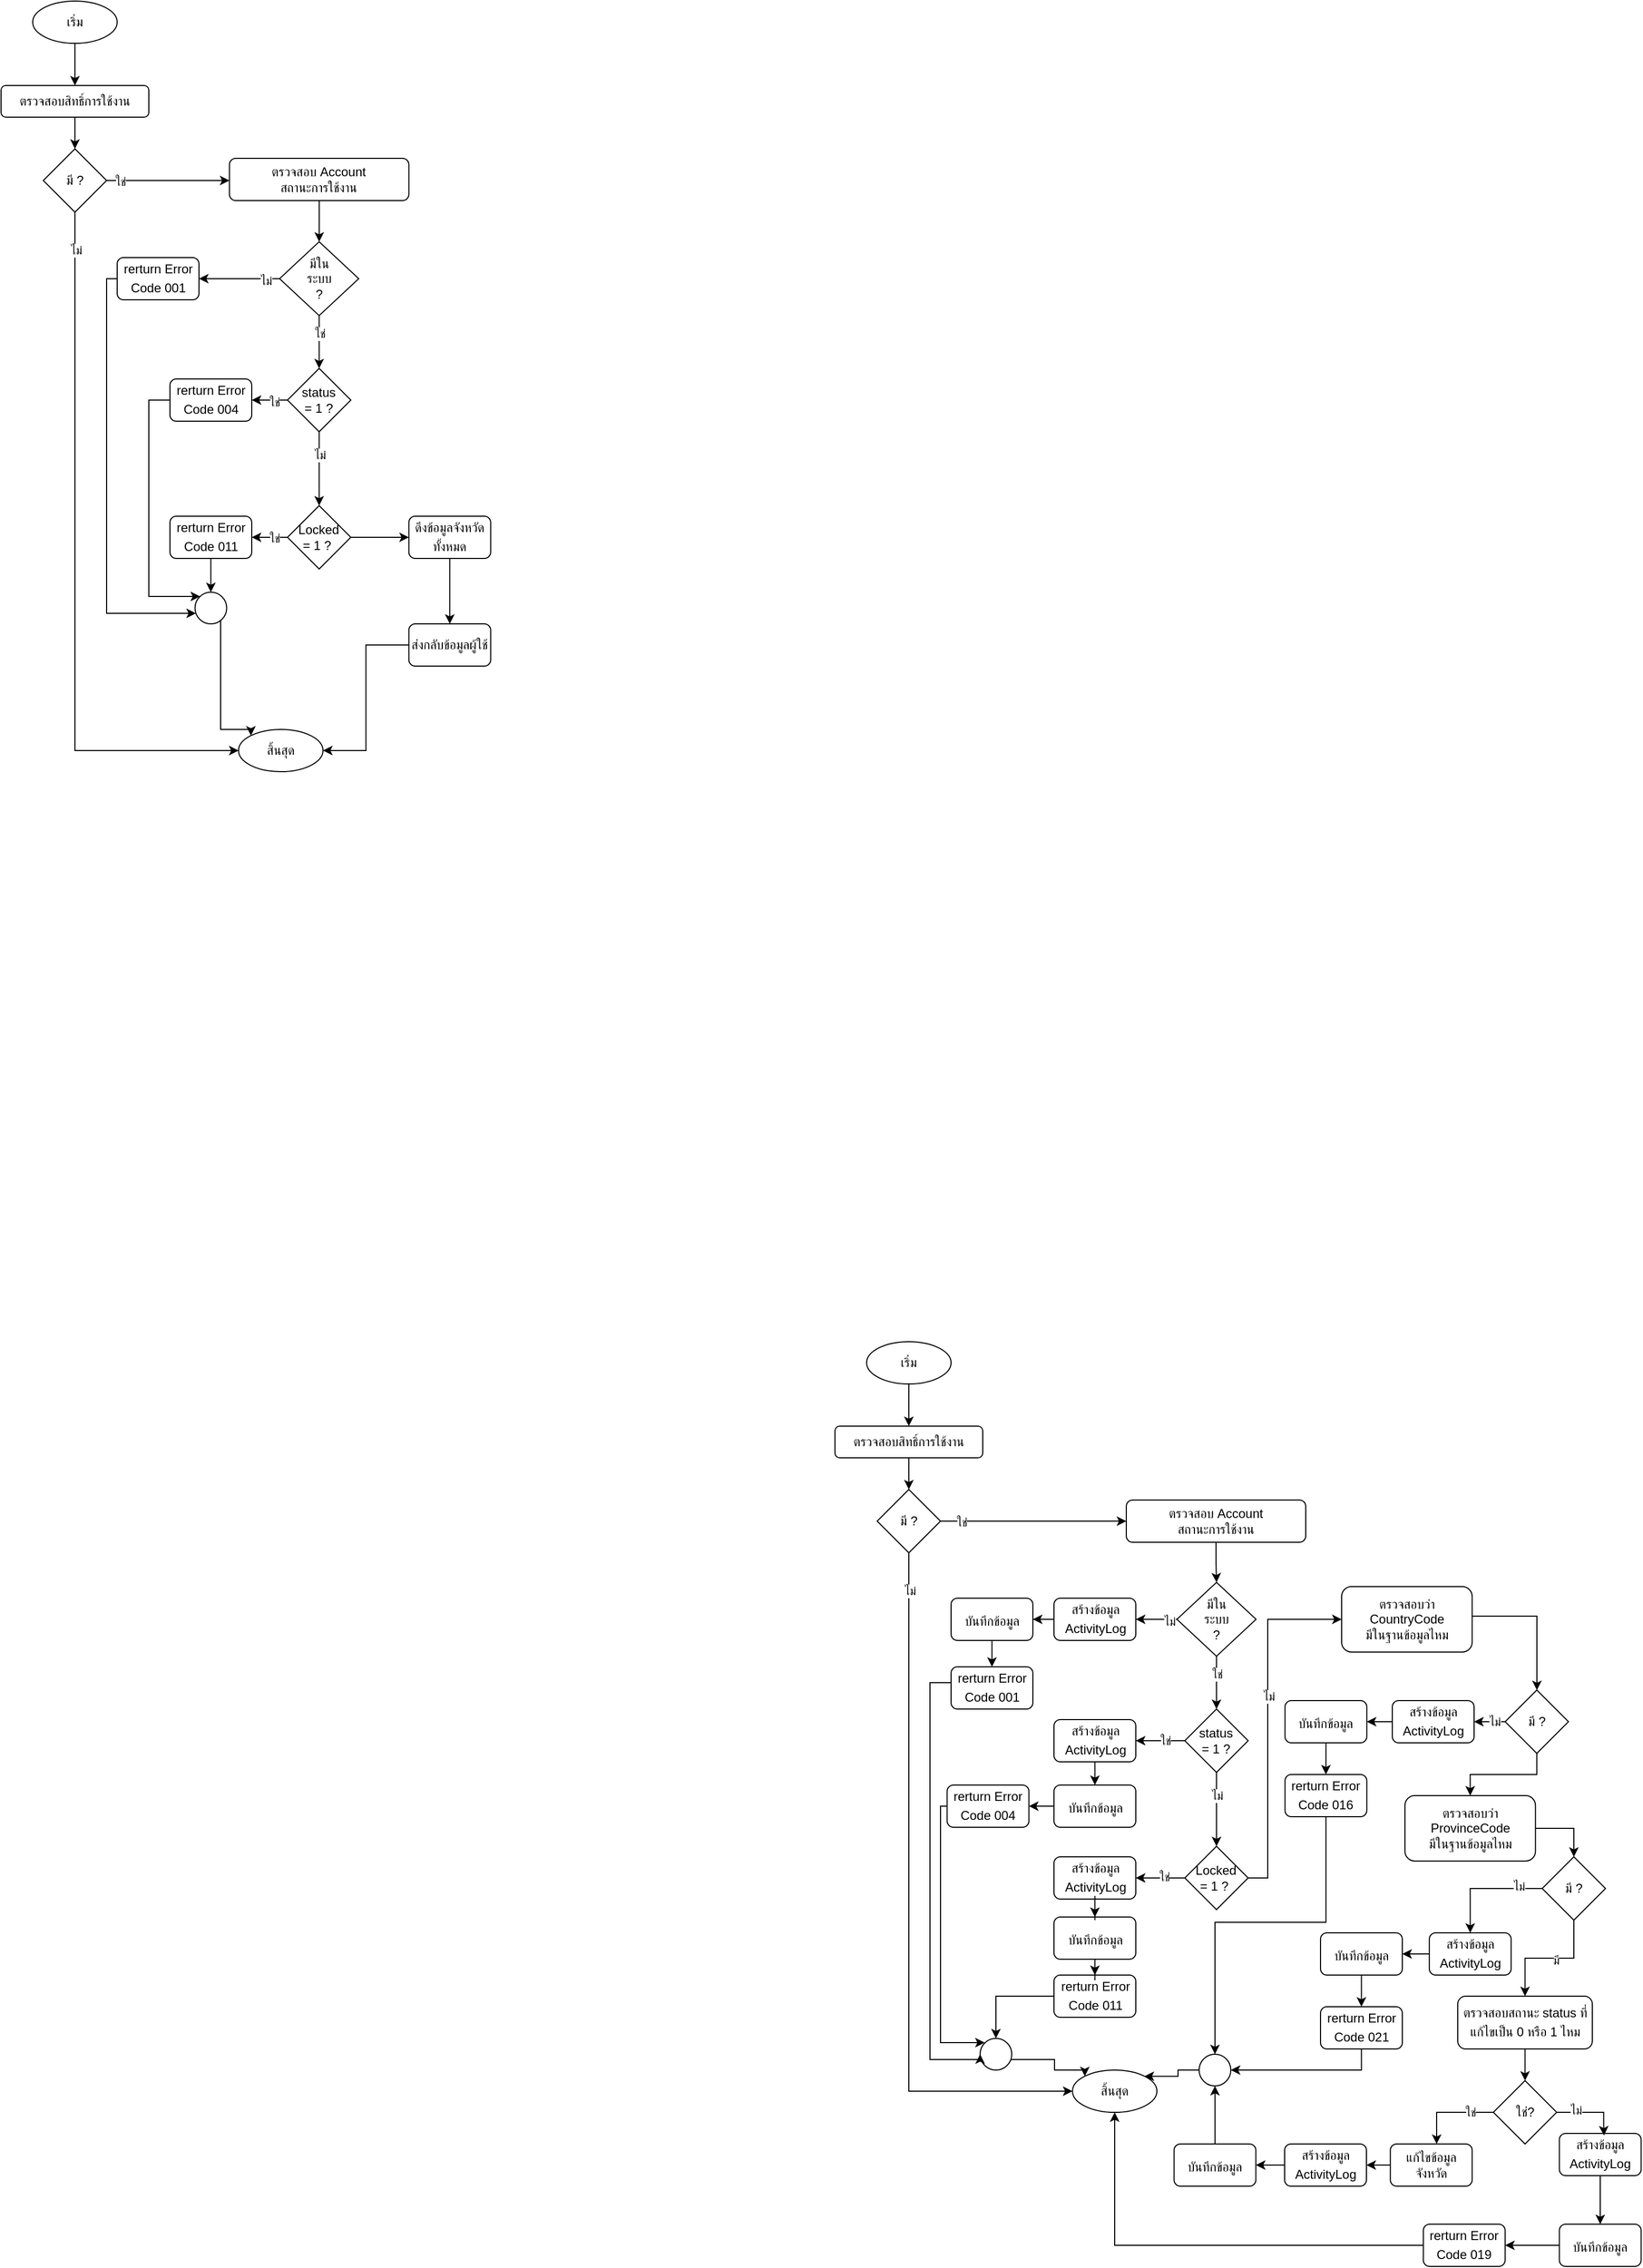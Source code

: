 <mxfile version="21.3.7" type="github" pages="4">
  <diagram name="หน้า-1" id="GU7amIym-Dclc60_CBEp">
    <mxGraphModel dx="1763" dy="1555" grid="1" gridSize="10" guides="1" tooltips="1" connect="1" arrows="1" fold="1" page="1" pageScale="1" pageWidth="827" pageHeight="1169" math="0" shadow="0">
      <root>
        <mxCell id="0" />
        <mxCell id="1" parent="0" />
        <mxCell id="oLh9rdl42Z97tLT0Q9Au-2" value="เริ่ม" style="ellipse;whiteSpace=wrap;html=1;" parent="1" vertex="1">
          <mxGeometry x="120" y="100" width="80" height="40" as="geometry" />
        </mxCell>
        <mxCell id="oLh9rdl42Z97tLT0Q9Au-4" value="ตรวจสอบสิทธิ์การใช้งาน" style="rounded=1;whiteSpace=wrap;html=1;" parent="1" vertex="1">
          <mxGeometry x="90" y="180" width="140" height="30" as="geometry" />
        </mxCell>
        <mxCell id="oLh9rdl42Z97tLT0Q9Au-1" value="" style="edgeStyle=orthogonalEdgeStyle;rounded=0;orthogonalLoop=1;jettySize=auto;html=1;" parent="1" source="oLh9rdl42Z97tLT0Q9Au-2" target="oLh9rdl42Z97tLT0Q9Au-4" edge="1">
          <mxGeometry relative="1" as="geometry" />
        </mxCell>
        <mxCell id="oLh9rdl42Z97tLT0Q9Au-9" value="มี ?" style="rhombus;whiteSpace=wrap;html=1;" parent="1" vertex="1">
          <mxGeometry x="130" y="240" width="60" height="60" as="geometry" />
        </mxCell>
        <mxCell id="oLh9rdl42Z97tLT0Q9Au-3" value="" style="edgeStyle=orthogonalEdgeStyle;rounded=0;orthogonalLoop=1;jettySize=auto;html=1;" parent="1" source="oLh9rdl42Z97tLT0Q9Au-4" target="oLh9rdl42Z97tLT0Q9Au-9" edge="1">
          <mxGeometry relative="1" as="geometry" />
        </mxCell>
        <mxCell id="oLh9rdl42Z97tLT0Q9Au-10" value="สิ้นสุด" style="ellipse;whiteSpace=wrap;html=1;" parent="1" vertex="1">
          <mxGeometry x="315" y="790" width="80" height="40" as="geometry" />
        </mxCell>
        <mxCell id="oLh9rdl42Z97tLT0Q9Au-5" style="edgeStyle=orthogonalEdgeStyle;rounded=0;orthogonalLoop=1;jettySize=auto;html=1;entryX=0;entryY=0.5;entryDx=0;entryDy=0;" parent="1" source="oLh9rdl42Z97tLT0Q9Au-9" target="oLh9rdl42Z97tLT0Q9Au-10" edge="1">
          <mxGeometry relative="1" as="geometry">
            <Array as="points">
              <mxPoint x="160" y="810" />
            </Array>
          </mxGeometry>
        </mxCell>
        <mxCell id="oLh9rdl42Z97tLT0Q9Au-6" value="ไม่" style="edgeLabel;html=1;align=center;verticalAlign=middle;resizable=0;points=[];" parent="oLh9rdl42Z97tLT0Q9Au-5" vertex="1" connectable="0">
          <mxGeometry x="-0.892" y="1" relative="1" as="geometry">
            <mxPoint as="offset" />
          </mxGeometry>
        </mxCell>
        <mxCell id="oLh9rdl42Z97tLT0Q9Au-12" value="ตรวจสอบ Account &lt;br&gt;สถานะการใช้งาน" style="rounded=1;whiteSpace=wrap;html=1;" parent="1" vertex="1">
          <mxGeometry x="306.35" y="249" width="170" height="40" as="geometry" />
        </mxCell>
        <mxCell id="oLh9rdl42Z97tLT0Q9Au-7" value="" style="edgeStyle=orthogonalEdgeStyle;rounded=0;orthogonalLoop=1;jettySize=auto;html=1;" parent="1" source="oLh9rdl42Z97tLT0Q9Au-9" target="oLh9rdl42Z97tLT0Q9Au-12" edge="1">
          <mxGeometry relative="1" as="geometry">
            <Array as="points">
              <mxPoint x="270" y="270" />
              <mxPoint x="270" y="270" />
            </Array>
          </mxGeometry>
        </mxCell>
        <mxCell id="oLh9rdl42Z97tLT0Q9Au-8" value="ใช่" style="edgeLabel;html=1;align=center;verticalAlign=middle;resizable=0;points=[];" parent="oLh9rdl42Z97tLT0Q9Au-7" vertex="1" connectable="0">
          <mxGeometry x="-0.78" y="-1" relative="1" as="geometry">
            <mxPoint as="offset" />
          </mxGeometry>
        </mxCell>
        <mxCell id="oLh9rdl42Z97tLT0Q9Au-17" value="มีใน&lt;br&gt;ระบบ &lt;br&gt;?" style="rhombus;whiteSpace=wrap;html=1;" parent="1" vertex="1">
          <mxGeometry x="353.85" y="328" width="75" height="70" as="geometry" />
        </mxCell>
        <mxCell id="oLh9rdl42Z97tLT0Q9Au-11" value="" style="edgeStyle=orthogonalEdgeStyle;rounded=0;orthogonalLoop=1;jettySize=auto;html=1;" parent="1" source="oLh9rdl42Z97tLT0Q9Au-12" target="oLh9rdl42Z97tLT0Q9Au-17" edge="1">
          <mxGeometry relative="1" as="geometry" />
        </mxCell>
        <mxCell id="oLh9rdl42Z97tLT0Q9Au-22" value="status&lt;br style=&quot;border-color: var(--border-color);&quot;&gt;= 1 ?" style="rhombus;whiteSpace=wrap;html=1;" parent="1" vertex="1">
          <mxGeometry x="361.35" y="448" width="60" height="60" as="geometry" />
        </mxCell>
        <mxCell id="oLh9rdl42Z97tLT0Q9Au-13" value="" style="edgeStyle=orthogonalEdgeStyle;rounded=0;orthogonalLoop=1;jettySize=auto;html=1;" parent="1" source="oLh9rdl42Z97tLT0Q9Au-17" target="oLh9rdl42Z97tLT0Q9Au-22" edge="1">
          <mxGeometry relative="1" as="geometry" />
        </mxCell>
        <mxCell id="oLh9rdl42Z97tLT0Q9Au-14" value="ใช่" style="edgeLabel;html=1;align=center;verticalAlign=middle;resizable=0;points=[];" parent="oLh9rdl42Z97tLT0Q9Au-13" vertex="1" connectable="0">
          <mxGeometry x="-0.325" y="2" relative="1" as="geometry">
            <mxPoint x="-2" as="offset" />
          </mxGeometry>
        </mxCell>
        <mxCell id="oLh9rdl42Z97tLT0Q9Au-26" value="Locked&lt;br style=&quot;border-color: var(--border-color);&quot;&gt;= 1 ?&amp;nbsp;" style="rhombus;whiteSpace=wrap;html=1;" parent="1" vertex="1">
          <mxGeometry x="361.35" y="578" width="60" height="60" as="geometry" />
        </mxCell>
        <mxCell id="oLh9rdl42Z97tLT0Q9Au-18" value="" style="edgeStyle=orthogonalEdgeStyle;rounded=0;orthogonalLoop=1;jettySize=auto;html=1;" parent="1" source="oLh9rdl42Z97tLT0Q9Au-22" target="oLh9rdl42Z97tLT0Q9Au-26" edge="1">
          <mxGeometry relative="1" as="geometry" />
        </mxCell>
        <mxCell id="oLh9rdl42Z97tLT0Q9Au-19" value="ไม่" style="edgeLabel;html=1;align=center;verticalAlign=middle;resizable=0;points=[];" parent="oLh9rdl42Z97tLT0Q9Au-18" vertex="1" connectable="0">
          <mxGeometry x="-0.374" relative="1" as="geometry">
            <mxPoint as="offset" />
          </mxGeometry>
        </mxCell>
        <mxCell id="oLh9rdl42Z97tLT0Q9Au-27" style="edgeStyle=orthogonalEdgeStyle;rounded=0;orthogonalLoop=1;jettySize=auto;html=1;entryX=0;entryY=0;entryDx=0;entryDy=0;" parent="1" source="oLh9rdl42Z97tLT0Q9Au-28" target="oLh9rdl42Z97tLT0Q9Au-10" edge="1">
          <mxGeometry relative="1" as="geometry">
            <Array as="points">
              <mxPoint x="298" y="790" />
              <mxPoint x="327" y="790" />
            </Array>
          </mxGeometry>
        </mxCell>
        <mxCell id="oLh9rdl42Z97tLT0Q9Au-28" value="" style="ellipse;whiteSpace=wrap;html=1;aspect=fixed;" parent="1" vertex="1">
          <mxGeometry x="273.75" y="660" width="30" height="30" as="geometry" />
        </mxCell>
        <mxCell id="oLh9rdl42Z97tLT0Q9Au-29" style="edgeStyle=orthogonalEdgeStyle;rounded=0;orthogonalLoop=1;jettySize=auto;html=1;" parent="1" source="oLh9rdl42Z97tLT0Q9Au-30" target="oLh9rdl42Z97tLT0Q9Au-28" edge="1">
          <mxGeometry relative="1" as="geometry">
            <Array as="points">
              <mxPoint x="190" y="363" />
              <mxPoint x="190" y="680" />
            </Array>
          </mxGeometry>
        </mxCell>
        <mxCell id="oLh9rdl42Z97tLT0Q9Au-30" value="rerturn Error Code&amp;nbsp;001&lt;span style=&quot;font-size: medium; text-align: start;&quot;&gt;&lt;/span&gt;" style="rounded=1;whiteSpace=wrap;html=1;" parent="1" vertex="1">
          <mxGeometry x="200" y="343" width="77.5" height="40" as="geometry" />
        </mxCell>
        <mxCell id="oLh9rdl42Z97tLT0Q9Au-15" style="edgeStyle=orthogonalEdgeStyle;rounded=0;orthogonalLoop=1;jettySize=auto;html=1;" parent="1" source="oLh9rdl42Z97tLT0Q9Au-17" target="oLh9rdl42Z97tLT0Q9Au-30" edge="1">
          <mxGeometry relative="1" as="geometry">
            <mxPoint x="290.1" y="468" as="targetPoint" />
          </mxGeometry>
        </mxCell>
        <mxCell id="oLh9rdl42Z97tLT0Q9Au-16" value="ไม่" style="edgeLabel;html=1;align=center;verticalAlign=middle;resizable=0;points=[];" parent="oLh9rdl42Z97tLT0Q9Au-15" vertex="1" connectable="0">
          <mxGeometry x="-0.657" y="2" relative="1" as="geometry">
            <mxPoint as="offset" />
          </mxGeometry>
        </mxCell>
        <mxCell id="oLh9rdl42Z97tLT0Q9Au-31" style="edgeStyle=orthogonalEdgeStyle;rounded=0;orthogonalLoop=1;jettySize=auto;html=1;entryX=0.5;entryY=0;entryDx=0;entryDy=0;" parent="1" source="oLh9rdl42Z97tLT0Q9Au-32" target="oLh9rdl42Z97tLT0Q9Au-28" edge="1">
          <mxGeometry relative="1" as="geometry" />
        </mxCell>
        <mxCell id="oLh9rdl42Z97tLT0Q9Au-32" value="rerturn Error Code&amp;nbsp;011&lt;span style=&quot;font-size: medium; text-align: start;&quot;&gt;&lt;/span&gt;" style="rounded=1;whiteSpace=wrap;html=1;" parent="1" vertex="1">
          <mxGeometry x="250" y="588" width="77.5" height="40" as="geometry" />
        </mxCell>
        <mxCell id="oLh9rdl42Z97tLT0Q9Au-23" value="" style="edgeStyle=orthogonalEdgeStyle;rounded=0;orthogonalLoop=1;jettySize=auto;html=1;" parent="1" source="oLh9rdl42Z97tLT0Q9Au-26" target="oLh9rdl42Z97tLT0Q9Au-32" edge="1">
          <mxGeometry relative="1" as="geometry" />
        </mxCell>
        <mxCell id="oLh9rdl42Z97tLT0Q9Au-24" value="ใช่" style="edgeLabel;html=1;align=center;verticalAlign=middle;resizable=0;points=[];" parent="oLh9rdl42Z97tLT0Q9Au-23" vertex="1" connectable="0">
          <mxGeometry x="-0.461" y="1" relative="1" as="geometry">
            <mxPoint as="offset" />
          </mxGeometry>
        </mxCell>
        <mxCell id="oLh9rdl42Z97tLT0Q9Au-33" style="edgeStyle=orthogonalEdgeStyle;rounded=0;orthogonalLoop=1;jettySize=auto;html=1;" parent="1" source="oLh9rdl42Z97tLT0Q9Au-34" target="oLh9rdl42Z97tLT0Q9Au-28" edge="1">
          <mxGeometry relative="1" as="geometry">
            <mxPoint x="290" y="670" as="targetPoint" />
            <Array as="points">
              <mxPoint x="230" y="478" />
              <mxPoint x="230" y="664" />
            </Array>
          </mxGeometry>
        </mxCell>
        <mxCell id="oLh9rdl42Z97tLT0Q9Au-34" value="rerturn Error Code&amp;nbsp;004&lt;span style=&quot;font-size: medium; text-align: start;&quot;&gt;&lt;/span&gt;" style="rounded=1;whiteSpace=wrap;html=1;" parent="1" vertex="1">
          <mxGeometry x="250" y="458" width="77.5" height="40" as="geometry" />
        </mxCell>
        <mxCell id="oLh9rdl42Z97tLT0Q9Au-20" value="" style="edgeStyle=orthogonalEdgeStyle;rounded=0;orthogonalLoop=1;jettySize=auto;html=1;" parent="1" source="oLh9rdl42Z97tLT0Q9Au-22" target="oLh9rdl42Z97tLT0Q9Au-34" edge="1">
          <mxGeometry relative="1" as="geometry" />
        </mxCell>
        <mxCell id="oLh9rdl42Z97tLT0Q9Au-21" value="ใช่" style="edgeLabel;html=1;align=center;verticalAlign=middle;resizable=0;points=[];" parent="oLh9rdl42Z97tLT0Q9Au-20" vertex="1" connectable="0">
          <mxGeometry x="-0.461" y="2" relative="1" as="geometry">
            <mxPoint as="offset" />
          </mxGeometry>
        </mxCell>
        <mxCell id="oLh9rdl42Z97tLT0Q9Au-36" value="ดึงข้อมูลจังหวัดทั้งหมด&lt;span style=&quot;font-size: medium; text-align: start;&quot;&gt;&lt;/span&gt;" style="rounded=1;whiteSpace=wrap;html=1;" parent="1" vertex="1">
          <mxGeometry x="476.35" y="588" width="77.5" height="40" as="geometry" />
        </mxCell>
        <mxCell id="oLh9rdl42Z97tLT0Q9Au-25" value="" style="edgeStyle=orthogonalEdgeStyle;rounded=0;orthogonalLoop=1;jettySize=auto;html=1;" parent="1" source="oLh9rdl42Z97tLT0Q9Au-26" target="oLh9rdl42Z97tLT0Q9Au-36" edge="1">
          <mxGeometry relative="1" as="geometry" />
        </mxCell>
        <mxCell id="oLh9rdl42Z97tLT0Q9Au-37" style="edgeStyle=orthogonalEdgeStyle;rounded=0;orthogonalLoop=1;jettySize=auto;html=1;entryX=1;entryY=0.5;entryDx=0;entryDy=0;" parent="1" source="oLh9rdl42Z97tLT0Q9Au-38" target="oLh9rdl42Z97tLT0Q9Au-10" edge="1">
          <mxGeometry relative="1" as="geometry" />
        </mxCell>
        <mxCell id="oLh9rdl42Z97tLT0Q9Au-38" value="ส่งกลับข้อมูลผู้ใช้" style="rounded=1;whiteSpace=wrap;html=1;" parent="1" vertex="1">
          <mxGeometry x="476.35" y="690" width="77.5" height="40" as="geometry" />
        </mxCell>
        <mxCell id="oLh9rdl42Z97tLT0Q9Au-35" value="" style="edgeStyle=orthogonalEdgeStyle;rounded=0;orthogonalLoop=1;jettySize=auto;html=1;" parent="1" source="oLh9rdl42Z97tLT0Q9Au-36" target="oLh9rdl42Z97tLT0Q9Au-38" edge="1">
          <mxGeometry relative="1" as="geometry" />
        </mxCell>
        <mxCell id="oLh9rdl42Z97tLT0Q9Au-575" value="เริ่ม" style="ellipse;whiteSpace=wrap;html=1;" parent="1" vertex="1">
          <mxGeometry x="910" y="1370" width="80" height="40" as="geometry" />
        </mxCell>
        <mxCell id="oLh9rdl42Z97tLT0Q9Au-576" value="ตรวจสอบสิทธิ์การใช้งาน" style="rounded=1;whiteSpace=wrap;html=1;" parent="1" vertex="1">
          <mxGeometry x="880" y="1450" width="140" height="30" as="geometry" />
        </mxCell>
        <mxCell id="oLh9rdl42Z97tLT0Q9Au-577" value="" style="edgeStyle=orthogonalEdgeStyle;rounded=0;orthogonalLoop=1;jettySize=auto;html=1;" parent="1" source="oLh9rdl42Z97tLT0Q9Au-575" target="oLh9rdl42Z97tLT0Q9Au-576" edge="1">
          <mxGeometry relative="1" as="geometry" />
        </mxCell>
        <mxCell id="oLh9rdl42Z97tLT0Q9Au-578" value="มี ?" style="rhombus;whiteSpace=wrap;html=1;" parent="1" vertex="1">
          <mxGeometry x="920" y="1510" width="60" height="60" as="geometry" />
        </mxCell>
        <mxCell id="oLh9rdl42Z97tLT0Q9Au-579" value="" style="edgeStyle=orthogonalEdgeStyle;rounded=0;orthogonalLoop=1;jettySize=auto;html=1;" parent="1" source="oLh9rdl42Z97tLT0Q9Au-576" target="oLh9rdl42Z97tLT0Q9Au-578" edge="1">
          <mxGeometry relative="1" as="geometry" />
        </mxCell>
        <mxCell id="oLh9rdl42Z97tLT0Q9Au-580" value="สิ้นสุด" style="ellipse;whiteSpace=wrap;html=1;" parent="1" vertex="1">
          <mxGeometry x="1105" y="2060" width="80" height="40" as="geometry" />
        </mxCell>
        <mxCell id="oLh9rdl42Z97tLT0Q9Au-581" style="edgeStyle=orthogonalEdgeStyle;rounded=0;orthogonalLoop=1;jettySize=auto;html=1;entryX=0;entryY=0.5;entryDx=0;entryDy=0;" parent="1" source="oLh9rdl42Z97tLT0Q9Au-578" target="oLh9rdl42Z97tLT0Q9Au-580" edge="1">
          <mxGeometry relative="1" as="geometry">
            <Array as="points">
              <mxPoint x="950" y="2080" />
            </Array>
          </mxGeometry>
        </mxCell>
        <mxCell id="oLh9rdl42Z97tLT0Q9Au-582" value="ไม่" style="edgeLabel;html=1;align=center;verticalAlign=middle;resizable=0;points=[];" parent="oLh9rdl42Z97tLT0Q9Au-581" vertex="1" connectable="0">
          <mxGeometry x="-0.892" y="1" relative="1" as="geometry">
            <mxPoint as="offset" />
          </mxGeometry>
        </mxCell>
        <mxCell id="oLh9rdl42Z97tLT0Q9Au-583" value="ตรวจสอบ Account &lt;br&gt;สถานะการใช้งาน" style="rounded=1;whiteSpace=wrap;html=1;" parent="1" vertex="1">
          <mxGeometry x="1156" y="1520" width="170" height="40" as="geometry" />
        </mxCell>
        <mxCell id="oLh9rdl42Z97tLT0Q9Au-584" value="" style="edgeStyle=orthogonalEdgeStyle;rounded=0;orthogonalLoop=1;jettySize=auto;html=1;" parent="1" source="oLh9rdl42Z97tLT0Q9Au-578" target="oLh9rdl42Z97tLT0Q9Au-583" edge="1">
          <mxGeometry relative="1" as="geometry">
            <Array as="points">
              <mxPoint x="1060" y="1540" />
              <mxPoint x="1060" y="1540" />
            </Array>
          </mxGeometry>
        </mxCell>
        <mxCell id="oLh9rdl42Z97tLT0Q9Au-585" value="ใช่" style="edgeLabel;html=1;align=center;verticalAlign=middle;resizable=0;points=[];" parent="oLh9rdl42Z97tLT0Q9Au-584" vertex="1" connectable="0">
          <mxGeometry x="-0.78" y="-1" relative="1" as="geometry">
            <mxPoint as="offset" />
          </mxGeometry>
        </mxCell>
        <mxCell id="oLh9rdl42Z97tLT0Q9Au-586" value="" style="edgeStyle=orthogonalEdgeStyle;rounded=0;orthogonalLoop=1;jettySize=auto;html=1;" parent="1" source="oLh9rdl42Z97tLT0Q9Au-583" target="oLh9rdl42Z97tLT0Q9Au-590" edge="1">
          <mxGeometry relative="1" as="geometry" />
        </mxCell>
        <mxCell id="oLh9rdl42Z97tLT0Q9Au-587" style="edgeStyle=orthogonalEdgeStyle;rounded=0;orthogonalLoop=1;jettySize=auto;html=1;entryX=0;entryY=0;entryDx=0;entryDy=0;" parent="1" target="oLh9rdl42Z97tLT0Q9Au-580" edge="1">
          <mxGeometry relative="1" as="geometry">
            <Array as="points">
              <mxPoint x="1088" y="2060" />
              <mxPoint x="1117" y="2060" />
            </Array>
            <mxPoint x="1040" y="2050" as="sourcePoint" />
          </mxGeometry>
        </mxCell>
        <mxCell id="oLh9rdl42Z97tLT0Q9Au-588" value="" style="ellipse;whiteSpace=wrap;html=1;aspect=fixed;" parent="1" vertex="1">
          <mxGeometry x="1017.5" y="2030" width="30" height="30" as="geometry" />
        </mxCell>
        <mxCell id="oLh9rdl42Z97tLT0Q9Au-589" style="edgeStyle=orthogonalEdgeStyle;rounded=0;orthogonalLoop=1;jettySize=auto;html=1;entryX=0;entryY=0.5;entryDx=0;entryDy=0;" parent="1" source="oLh9rdl42Z97tLT0Q9Au-613" target="oLh9rdl42Z97tLT0Q9Au-588" edge="1">
          <mxGeometry relative="1" as="geometry">
            <mxPoint x="986.25" y="1693" as="sourcePoint" />
            <Array as="points">
              <mxPoint x="970" y="1693" />
              <mxPoint x="970" y="2050" />
              <mxPoint x="1018" y="2050" />
            </Array>
          </mxGeometry>
        </mxCell>
        <mxCell id="oLh9rdl42Z97tLT0Q9Au-590" value="มีใน&lt;br&gt;ระบบ &lt;br&gt;?" style="rhombus;whiteSpace=wrap;html=1;" parent="1" vertex="1">
          <mxGeometry x="1203.95" y="1598" width="75" height="70" as="geometry" />
        </mxCell>
        <mxCell id="oLh9rdl42Z97tLT0Q9Au-591" value="status&lt;br style=&quot;border-color: var(--border-color);&quot;&gt;= 1 ?" style="rhombus;whiteSpace=wrap;html=1;" parent="1" vertex="1">
          <mxGeometry x="1211.45" y="1718" width="60" height="60" as="geometry" />
        </mxCell>
        <mxCell id="oLh9rdl42Z97tLT0Q9Au-592" value="" style="edgeStyle=orthogonalEdgeStyle;rounded=0;orthogonalLoop=1;jettySize=auto;html=1;" parent="1" source="oLh9rdl42Z97tLT0Q9Au-590" target="oLh9rdl42Z97tLT0Q9Au-591" edge="1">
          <mxGeometry relative="1" as="geometry" />
        </mxCell>
        <mxCell id="oLh9rdl42Z97tLT0Q9Au-593" value="ใช่" style="edgeLabel;html=1;align=center;verticalAlign=middle;resizable=0;points=[];" parent="oLh9rdl42Z97tLT0Q9Au-592" vertex="1" connectable="0">
          <mxGeometry x="-0.325" y="2" relative="1" as="geometry">
            <mxPoint x="-2" as="offset" />
          </mxGeometry>
        </mxCell>
        <mxCell id="oLh9rdl42Z97tLT0Q9Au-594" value="Locked&lt;br style=&quot;border-color: var(--border-color);&quot;&gt;= 1 ?&amp;nbsp;" style="rhombus;whiteSpace=wrap;html=1;" parent="1" vertex="1">
          <mxGeometry x="1211.45" y="1848" width="60" height="60" as="geometry" />
        </mxCell>
        <mxCell id="oLh9rdl42Z97tLT0Q9Au-595" value="" style="edgeStyle=orthogonalEdgeStyle;rounded=0;orthogonalLoop=1;jettySize=auto;html=1;" parent="1" source="oLh9rdl42Z97tLT0Q9Au-591" target="oLh9rdl42Z97tLT0Q9Au-594" edge="1">
          <mxGeometry relative="1" as="geometry" />
        </mxCell>
        <mxCell id="oLh9rdl42Z97tLT0Q9Au-596" value="ไม่" style="edgeLabel;html=1;align=center;verticalAlign=middle;resizable=0;points=[];" parent="oLh9rdl42Z97tLT0Q9Au-595" vertex="1" connectable="0">
          <mxGeometry x="-0.374" relative="1" as="geometry">
            <mxPoint as="offset" />
          </mxGeometry>
        </mxCell>
        <mxCell id="oLh9rdl42Z97tLT0Q9Au-597" style="edgeStyle=orthogonalEdgeStyle;rounded=0;orthogonalLoop=1;jettySize=auto;html=1;" parent="1" source="oLh9rdl42Z97tLT0Q9Au-590" target="oLh9rdl42Z97tLT0Q9Au-605" edge="1">
          <mxGeometry relative="1" as="geometry">
            <mxPoint x="1137.6" y="1633" as="targetPoint" />
          </mxGeometry>
        </mxCell>
        <mxCell id="oLh9rdl42Z97tLT0Q9Au-598" value="ไม่" style="edgeLabel;html=1;align=center;verticalAlign=middle;resizable=0;points=[];" parent="oLh9rdl42Z97tLT0Q9Au-597" vertex="1" connectable="0">
          <mxGeometry x="-0.657" y="2" relative="1" as="geometry">
            <mxPoint as="offset" />
          </mxGeometry>
        </mxCell>
        <mxCell id="oLh9rdl42Z97tLT0Q9Au-599" style="edgeStyle=orthogonalEdgeStyle;rounded=0;orthogonalLoop=1;jettySize=auto;html=1;entryX=0.5;entryY=0;entryDx=0;entryDy=0;" parent="1" source="oLh9rdl42Z97tLT0Q9Au-600" target="oLh9rdl42Z97tLT0Q9Au-588" edge="1">
          <mxGeometry relative="1" as="geometry" />
        </mxCell>
        <mxCell id="oLh9rdl42Z97tLT0Q9Au-600" value="rerturn Error Code&amp;nbsp;011&lt;span style=&quot;font-size: medium; text-align: start;&quot;&gt;&lt;/span&gt;" style="rounded=1;whiteSpace=wrap;html=1;" parent="1" vertex="1">
          <mxGeometry x="1087.5" y="1970" width="77.5" height="40" as="geometry" />
        </mxCell>
        <mxCell id="oLh9rdl42Z97tLT0Q9Au-601" value="ตรวจสอบว่า CountryCode &lt;br&gt;มีในฐานข้อมูลไหม" style="rounded=1;whiteSpace=wrap;html=1;" parent="1" vertex="1">
          <mxGeometry x="1360" y="1602" width="123.65" height="62" as="geometry" />
        </mxCell>
        <mxCell id="oLh9rdl42Z97tLT0Q9Au-602" value="" style="edgeStyle=orthogonalEdgeStyle;rounded=0;orthogonalLoop=1;jettySize=auto;html=1;" parent="1" source="oLh9rdl42Z97tLT0Q9Au-594" target="oLh9rdl42Z97tLT0Q9Au-601" edge="1">
          <mxGeometry relative="1" as="geometry">
            <Array as="points">
              <mxPoint x="1290" y="1878" />
              <mxPoint x="1290" y="1633" />
            </Array>
          </mxGeometry>
        </mxCell>
        <mxCell id="oLh9rdl42Z97tLT0Q9Au-603" value="ไม่" style="edgeLabel;html=1;align=center;verticalAlign=middle;resizable=0;points=[];" parent="oLh9rdl42Z97tLT0Q9Au-602" vertex="1" connectable="0">
          <mxGeometry x="0.143" y="-1" relative="1" as="geometry">
            <mxPoint as="offset" />
          </mxGeometry>
        </mxCell>
        <mxCell id="oLh9rdl42Z97tLT0Q9Au-604" value="" style="edgeStyle=orthogonalEdgeStyle;rounded=0;orthogonalLoop=1;jettySize=auto;html=1;" parent="1" source="oLh9rdl42Z97tLT0Q9Au-601" target="oLh9rdl42Z97tLT0Q9Au-625" edge="1">
          <mxGeometry relative="1" as="geometry">
            <Array as="points">
              <mxPoint x="1545" y="1630" />
            </Array>
          </mxGeometry>
        </mxCell>
        <mxCell id="oLh9rdl42Z97tLT0Q9Au-605" value="สร้างข้อมูล ActivityLog&lt;span style=&quot;font-size: medium; text-align: start;&quot;&gt;&lt;/span&gt;" style="rounded=1;whiteSpace=wrap;html=1;" parent="1" vertex="1">
          <mxGeometry x="1087.5" y="1613" width="77.5" height="40" as="geometry" />
        </mxCell>
        <mxCell id="oLh9rdl42Z97tLT0Q9Au-606" style="edgeStyle=orthogonalEdgeStyle;rounded=0;orthogonalLoop=1;jettySize=auto;html=1;entryX=0;entryY=0;entryDx=0;entryDy=0;" parent="1" source="oLh9rdl42Z97tLT0Q9Au-607" target="oLh9rdl42Z97tLT0Q9Au-588" edge="1">
          <mxGeometry relative="1" as="geometry">
            <Array as="points">
              <mxPoint x="980" y="1810" />
              <mxPoint x="980" y="2034" />
              <mxPoint x="1022" y="2034" />
            </Array>
          </mxGeometry>
        </mxCell>
        <mxCell id="oLh9rdl42Z97tLT0Q9Au-607" value="rerturn Error Code&amp;nbsp;004&lt;span style=&quot;font-size: medium; text-align: start;&quot;&gt;&lt;/span&gt;" style="rounded=1;whiteSpace=wrap;html=1;" parent="1" vertex="1">
          <mxGeometry x="986.25" y="1790" width="77.5" height="40" as="geometry" />
        </mxCell>
        <mxCell id="oLh9rdl42Z97tLT0Q9Au-608" value="สร้างข้อมูล ActivityLog&lt;span style=&quot;font-size: medium; text-align: start;&quot;&gt;&lt;/span&gt;" style="rounded=1;whiteSpace=wrap;html=1;" parent="1" vertex="1">
          <mxGeometry x="1087.5" y="1728" width="77.5" height="40" as="geometry" />
        </mxCell>
        <mxCell id="oLh9rdl42Z97tLT0Q9Au-609" value="" style="edgeStyle=orthogonalEdgeStyle;rounded=0;orthogonalLoop=1;jettySize=auto;html=1;" parent="1" source="oLh9rdl42Z97tLT0Q9Au-591" target="oLh9rdl42Z97tLT0Q9Au-608" edge="1">
          <mxGeometry relative="1" as="geometry" />
        </mxCell>
        <mxCell id="oLh9rdl42Z97tLT0Q9Au-610" value="ใช่" style="edgeLabel;html=1;align=center;verticalAlign=middle;resizable=0;points=[];" parent="oLh9rdl42Z97tLT0Q9Au-609" vertex="1" connectable="0">
          <mxGeometry x="-0.173" relative="1" as="geometry">
            <mxPoint as="offset" />
          </mxGeometry>
        </mxCell>
        <mxCell id="oLh9rdl42Z97tLT0Q9Au-611" value="บันทึกข้อมูล&lt;span style=&quot;font-size: medium; text-align: start;&quot;&gt;&lt;/span&gt;" style="rounded=1;whiteSpace=wrap;html=1;" parent="1" vertex="1">
          <mxGeometry x="990" y="1613" width="77.5" height="40" as="geometry" />
        </mxCell>
        <mxCell id="oLh9rdl42Z97tLT0Q9Au-612" value="" style="edgeStyle=orthogonalEdgeStyle;rounded=0;orthogonalLoop=1;jettySize=auto;html=1;" parent="1" source="oLh9rdl42Z97tLT0Q9Au-605" target="oLh9rdl42Z97tLT0Q9Au-611" edge="1">
          <mxGeometry relative="1" as="geometry" />
        </mxCell>
        <mxCell id="oLh9rdl42Z97tLT0Q9Au-613" value="rerturn Error Code&amp;nbsp;001&lt;span style=&quot;font-size: medium; text-align: start;&quot;&gt;&lt;/span&gt;" style="rounded=1;whiteSpace=wrap;html=1;" parent="1" vertex="1">
          <mxGeometry x="990" y="1678" width="77.5" height="40" as="geometry" />
        </mxCell>
        <mxCell id="oLh9rdl42Z97tLT0Q9Au-614" value="" style="edgeStyle=orthogonalEdgeStyle;rounded=0;orthogonalLoop=1;jettySize=auto;html=1;" parent="1" source="oLh9rdl42Z97tLT0Q9Au-611" target="oLh9rdl42Z97tLT0Q9Au-613" edge="1">
          <mxGeometry relative="1" as="geometry" />
        </mxCell>
        <mxCell id="oLh9rdl42Z97tLT0Q9Au-615" value="" style="edgeStyle=orthogonalEdgeStyle;rounded=0;orthogonalLoop=1;jettySize=auto;html=1;" parent="1" source="oLh9rdl42Z97tLT0Q9Au-616" target="oLh9rdl42Z97tLT0Q9Au-607" edge="1">
          <mxGeometry relative="1" as="geometry" />
        </mxCell>
        <mxCell id="oLh9rdl42Z97tLT0Q9Au-616" value="บันทึกข้อมูล&lt;span style=&quot;font-size: medium; text-align: start;&quot;&gt;&lt;/span&gt;" style="rounded=1;whiteSpace=wrap;html=1;" parent="1" vertex="1">
          <mxGeometry x="1087.5" y="1790" width="77.5" height="40" as="geometry" />
        </mxCell>
        <mxCell id="oLh9rdl42Z97tLT0Q9Au-617" value="" style="edgeStyle=orthogonalEdgeStyle;rounded=0;orthogonalLoop=1;jettySize=auto;html=1;" parent="1" source="oLh9rdl42Z97tLT0Q9Au-608" target="oLh9rdl42Z97tLT0Q9Au-616" edge="1">
          <mxGeometry relative="1" as="geometry" />
        </mxCell>
        <mxCell id="oLh9rdl42Z97tLT0Q9Au-618" value="สร้างข้อมูล ActivityLog&lt;span style=&quot;font-size: medium; text-align: start;&quot;&gt;&lt;/span&gt;" style="rounded=1;whiteSpace=wrap;html=1;" parent="1" vertex="1">
          <mxGeometry x="1087.5" y="1858" width="77.5" height="40" as="geometry" />
        </mxCell>
        <mxCell id="oLh9rdl42Z97tLT0Q9Au-619" value="" style="edgeStyle=orthogonalEdgeStyle;rounded=0;orthogonalLoop=1;jettySize=auto;html=1;" parent="1" source="oLh9rdl42Z97tLT0Q9Au-594" target="oLh9rdl42Z97tLT0Q9Au-618" edge="1">
          <mxGeometry relative="1" as="geometry" />
        </mxCell>
        <mxCell id="oLh9rdl42Z97tLT0Q9Au-620" value="ใช่" style="edgeLabel;html=1;align=center;verticalAlign=middle;resizable=0;points=[];" parent="oLh9rdl42Z97tLT0Q9Au-619" vertex="1" connectable="0">
          <mxGeometry x="-0.166" y="-1" relative="1" as="geometry">
            <mxPoint as="offset" />
          </mxGeometry>
        </mxCell>
        <mxCell id="oLh9rdl42Z97tLT0Q9Au-621" value="" style="edgeStyle=orthogonalEdgeStyle;rounded=0;orthogonalLoop=1;jettySize=auto;html=1;" parent="1" source="oLh9rdl42Z97tLT0Q9Au-622" target="oLh9rdl42Z97tLT0Q9Au-600" edge="1">
          <mxGeometry relative="1" as="geometry" />
        </mxCell>
        <mxCell id="oLh9rdl42Z97tLT0Q9Au-622" value="บันทึกข้อมูล&lt;span style=&quot;font-size: medium; text-align: start;&quot;&gt;&lt;/span&gt;" style="rounded=1;whiteSpace=wrap;html=1;" parent="1" vertex="1">
          <mxGeometry x="1087.5" y="1915" width="77.5" height="40" as="geometry" />
        </mxCell>
        <mxCell id="oLh9rdl42Z97tLT0Q9Au-623" value="" style="edgeStyle=orthogonalEdgeStyle;rounded=0;orthogonalLoop=1;jettySize=auto;html=1;" parent="1" source="oLh9rdl42Z97tLT0Q9Au-618" target="oLh9rdl42Z97tLT0Q9Au-622" edge="1">
          <mxGeometry relative="1" as="geometry" />
        </mxCell>
        <mxCell id="oLh9rdl42Z97tLT0Q9Au-625" value="มี ?" style="rhombus;whiteSpace=wrap;html=1;" parent="1" vertex="1">
          <mxGeometry x="1514.9" y="1700" width="60" height="60" as="geometry" />
        </mxCell>
        <mxCell id="oLh9rdl42Z97tLT0Q9Au-626" value="rerturn Error Code&amp;nbsp;016&lt;span style=&quot;font-size: medium; text-align: start;&quot;&gt;&lt;/span&gt;" style="rounded=1;whiteSpace=wrap;html=1;" parent="1" vertex="1">
          <mxGeometry x="1306.35" y="1780" width="77.5" height="40" as="geometry" />
        </mxCell>
        <mxCell id="oLh9rdl42Z97tLT0Q9Au-627" style="edgeStyle=orthogonalEdgeStyle;rounded=0;orthogonalLoop=1;jettySize=auto;html=1;entryX=0.5;entryY=0;entryDx=0;entryDy=0;" parent="1" source="oLh9rdl42Z97tLT0Q9Au-626" target="oLh9rdl42Z97tLT0Q9Au-635" edge="1">
          <mxGeometry relative="1" as="geometry">
            <mxPoint x="1345.9" y="1850" as="targetPoint" />
            <Array as="points">
              <mxPoint x="1345" y="1920" />
              <mxPoint x="1240" y="1920" />
            </Array>
          </mxGeometry>
        </mxCell>
        <mxCell id="oLh9rdl42Z97tLT0Q9Au-628" value="สร้างข้อมูล ActivityLog&lt;span style=&quot;font-size: medium; text-align: start;&quot;&gt;&lt;/span&gt;" style="rounded=1;whiteSpace=wrap;html=1;" parent="1" vertex="1">
          <mxGeometry x="1408" y="1710" width="77.5" height="40" as="geometry" />
        </mxCell>
        <mxCell id="oLh9rdl42Z97tLT0Q9Au-629" style="edgeStyle=orthogonalEdgeStyle;rounded=0;orthogonalLoop=1;jettySize=auto;html=1;entryX=0.5;entryY=0;entryDx=0;entryDy=0;" parent="1" source="oLh9rdl42Z97tLT0Q9Au-630" target="oLh9rdl42Z97tLT0Q9Au-626" edge="1">
          <mxGeometry relative="1" as="geometry" />
        </mxCell>
        <mxCell id="oLh9rdl42Z97tLT0Q9Au-630" value="บันทึกข้อมูล&lt;span style=&quot;font-size: medium; text-align: start;&quot;&gt;&lt;/span&gt;" style="rounded=1;whiteSpace=wrap;html=1;" parent="1" vertex="1">
          <mxGeometry x="1306.35" y="1710" width="77.5" height="40" as="geometry" />
        </mxCell>
        <mxCell id="oLh9rdl42Z97tLT0Q9Au-631" value="" style="edgeStyle=orthogonalEdgeStyle;rounded=0;orthogonalLoop=1;jettySize=auto;html=1;" parent="1" source="oLh9rdl42Z97tLT0Q9Au-625" target="oLh9rdl42Z97tLT0Q9Au-628" edge="1">
          <mxGeometry relative="1" as="geometry" />
        </mxCell>
        <mxCell id="oLh9rdl42Z97tLT0Q9Au-632" value="ไม่" style="edgeLabel;html=1;align=center;verticalAlign=middle;resizable=0;points=[];" parent="oLh9rdl42Z97tLT0Q9Au-631" vertex="1" connectable="0">
          <mxGeometry x="0.244" relative="1" as="geometry">
            <mxPoint as="offset" />
          </mxGeometry>
        </mxCell>
        <mxCell id="oLh9rdl42Z97tLT0Q9Au-633" value="" style="edgeStyle=orthogonalEdgeStyle;rounded=0;orthogonalLoop=1;jettySize=auto;html=1;" parent="1" source="oLh9rdl42Z97tLT0Q9Au-628" target="oLh9rdl42Z97tLT0Q9Au-630" edge="1">
          <mxGeometry relative="1" as="geometry" />
        </mxCell>
        <mxCell id="oLh9rdl42Z97tLT0Q9Au-634" style="edgeStyle=orthogonalEdgeStyle;rounded=0;orthogonalLoop=1;jettySize=auto;html=1;entryX=1;entryY=0;entryDx=0;entryDy=0;" parent="1" source="oLh9rdl42Z97tLT0Q9Au-635" target="oLh9rdl42Z97tLT0Q9Au-580" edge="1">
          <mxGeometry relative="1" as="geometry" />
        </mxCell>
        <mxCell id="oLh9rdl42Z97tLT0Q9Au-635" value="" style="ellipse;whiteSpace=wrap;html=1;aspect=fixed;" parent="1" vertex="1">
          <mxGeometry x="1225" y="2045" width="30" height="30" as="geometry" />
        </mxCell>
        <mxCell id="oLh9rdl42Z97tLT0Q9Au-637" value="ตรวจสอบว่า ProvinceCode &lt;br&gt;มีในฐานข้อมูลไหม" style="rounded=1;whiteSpace=wrap;html=1;" parent="1" vertex="1">
          <mxGeometry x="1419.99" y="1800" width="123.65" height="62" as="geometry" />
        </mxCell>
        <mxCell id="oLh9rdl42Z97tLT0Q9Au-624" style="edgeStyle=orthogonalEdgeStyle;rounded=0;orthogonalLoop=1;jettySize=auto;html=1;entryX=0.5;entryY=0;entryDx=0;entryDy=0;" parent="1" source="oLh9rdl42Z97tLT0Q9Au-625" target="oLh9rdl42Z97tLT0Q9Au-637" edge="1">
          <mxGeometry relative="1" as="geometry">
            <mxPoint x="1544.9" y="1800" as="targetPoint" />
          </mxGeometry>
        </mxCell>
        <mxCell id="oLh9rdl42Z97tLT0Q9Au-638" value="" style="edgeStyle=orthogonalEdgeStyle;rounded=0;orthogonalLoop=1;jettySize=auto;html=1;" parent="1" source="oLh9rdl42Z97tLT0Q9Au-639" target="oLh9rdl42Z97tLT0Q9Au-635" edge="1">
          <mxGeometry relative="1" as="geometry">
            <Array as="points">
              <mxPoint x="1379" y="2060" />
            </Array>
          </mxGeometry>
        </mxCell>
        <mxCell id="oLh9rdl42Z97tLT0Q9Au-639" value="rerturn Error Code&amp;nbsp;021&lt;span style=&quot;font-size: medium; text-align: start;&quot;&gt;&lt;/span&gt;" style="rounded=1;whiteSpace=wrap;html=1;" parent="1" vertex="1">
          <mxGeometry x="1340" y="2000" width="77.5" height="40" as="geometry" />
        </mxCell>
        <mxCell id="oLh9rdl42Z97tLT0Q9Au-640" value="สร้างข้อมูล ActivityLog&lt;span style=&quot;font-size: medium; text-align: start;&quot;&gt;&lt;/span&gt;" style="rounded=1;whiteSpace=wrap;html=1;" parent="1" vertex="1">
          <mxGeometry x="1443.07" y="1930" width="77.5" height="40" as="geometry" />
        </mxCell>
        <mxCell id="oLh9rdl42Z97tLT0Q9Au-641" style="edgeStyle=orthogonalEdgeStyle;rounded=0;orthogonalLoop=1;jettySize=auto;html=1;entryX=0.5;entryY=0;entryDx=0;entryDy=0;" parent="1" source="oLh9rdl42Z97tLT0Q9Au-642" target="oLh9rdl42Z97tLT0Q9Au-639" edge="1">
          <mxGeometry relative="1" as="geometry" />
        </mxCell>
        <mxCell id="oLh9rdl42Z97tLT0Q9Au-642" value="บันทึกข้อมูล&lt;span style=&quot;font-size: medium; text-align: start;&quot;&gt;&lt;/span&gt;" style="rounded=1;whiteSpace=wrap;html=1;" parent="1" vertex="1">
          <mxGeometry x="1340" y="1930" width="77.5" height="40" as="geometry" />
        </mxCell>
        <mxCell id="oLh9rdl42Z97tLT0Q9Au-643" value="" style="edgeStyle=orthogonalEdgeStyle;rounded=0;orthogonalLoop=1;jettySize=auto;html=1;" parent="1" source="oLh9rdl42Z97tLT0Q9Au-640" target="oLh9rdl42Z97tLT0Q9Au-642" edge="1">
          <mxGeometry relative="1" as="geometry" />
        </mxCell>
        <mxCell id="oLh9rdl42Z97tLT0Q9Au-644" style="edgeStyle=orthogonalEdgeStyle;rounded=0;orthogonalLoop=1;jettySize=auto;html=1;entryX=0.5;entryY=0;entryDx=0;entryDy=0;" parent="1" source="oLh9rdl42Z97tLT0Q9Au-648" target="oLh9rdl42Z97tLT0Q9Au-640" edge="1">
          <mxGeometry relative="1" as="geometry" />
        </mxCell>
        <mxCell id="oLh9rdl42Z97tLT0Q9Au-645" value="ไม่" style="edgeLabel;html=1;align=center;verticalAlign=middle;resizable=0;points=[];" parent="oLh9rdl42Z97tLT0Q9Au-644" vertex="1" connectable="0">
          <mxGeometry x="-0.598" y="-2" relative="1" as="geometry">
            <mxPoint as="offset" />
          </mxGeometry>
        </mxCell>
        <mxCell id="oLh9rdl42Z97tLT0Q9Au-657" value="" style="edgeStyle=orthogonalEdgeStyle;rounded=0;orthogonalLoop=1;jettySize=auto;html=1;" parent="1" source="oLh9rdl42Z97tLT0Q9Au-648" target="oLh9rdl42Z97tLT0Q9Au-656" edge="1">
          <mxGeometry relative="1" as="geometry" />
        </mxCell>
        <mxCell id="oLh9rdl42Z97tLT0Q9Au-658" value="มี" style="edgeLabel;html=1;align=center;verticalAlign=middle;resizable=0;points=[];" parent="oLh9rdl42Z97tLT0Q9Au-657" vertex="1" connectable="0">
          <mxGeometry x="-0.107" y="2" relative="1" as="geometry">
            <mxPoint as="offset" />
          </mxGeometry>
        </mxCell>
        <mxCell id="oLh9rdl42Z97tLT0Q9Au-648" value="มี ?" style="rhombus;whiteSpace=wrap;html=1;" parent="1" vertex="1">
          <mxGeometry x="1550" y="1858" width="60" height="60" as="geometry" />
        </mxCell>
        <mxCell id="oLh9rdl42Z97tLT0Q9Au-636" value="" style="edgeStyle=orthogonalEdgeStyle;rounded=0;orthogonalLoop=1;jettySize=auto;html=1;entryX=0.5;entryY=0;entryDx=0;entryDy=0;" parent="1" source="oLh9rdl42Z97tLT0Q9Au-637" target="oLh9rdl42Z97tLT0Q9Au-648" edge="1">
          <mxGeometry relative="1" as="geometry" />
        </mxCell>
        <mxCell id="oLh9rdl42Z97tLT0Q9Au-669" value="" style="edgeStyle=orthogonalEdgeStyle;rounded=0;orthogonalLoop=1;jettySize=auto;html=1;" parent="1" source="oLh9rdl42Z97tLT0Q9Au-650" target="oLh9rdl42Z97tLT0Q9Au-652" edge="1">
          <mxGeometry relative="1" as="geometry">
            <mxPoint x="1370.5" y="2150" as="targetPoint" />
          </mxGeometry>
        </mxCell>
        <mxCell id="oLh9rdl42Z97tLT0Q9Au-650" value="แก้ไขข้อมูลจังหวัด" style="rounded=1;whiteSpace=wrap;html=1;" parent="1" vertex="1">
          <mxGeometry x="1406.15" y="2130" width="77.5" height="40" as="geometry" />
        </mxCell>
        <mxCell id="oLh9rdl42Z97tLT0Q9Au-671" value="" style="edgeStyle=orthogonalEdgeStyle;rounded=0;orthogonalLoop=1;jettySize=auto;html=1;" parent="1" source="oLh9rdl42Z97tLT0Q9Au-652" target="oLh9rdl42Z97tLT0Q9Au-670" edge="1">
          <mxGeometry relative="1" as="geometry" />
        </mxCell>
        <mxCell id="oLh9rdl42Z97tLT0Q9Au-652" value="สร้างข้อมูล ActivityLog&lt;span style=&quot;font-size: medium; text-align: start;&quot;&gt;&lt;/span&gt;" style="rounded=1;whiteSpace=wrap;html=1;" parent="1" vertex="1">
          <mxGeometry x="1306" y="2130" width="77.5" height="40" as="geometry" />
        </mxCell>
        <mxCell id="oLh9rdl42Z97tLT0Q9Au-667" value="" style="edgeStyle=orthogonalEdgeStyle;rounded=0;orthogonalLoop=1;jettySize=auto;html=1;" parent="1" source="oLh9rdl42Z97tLT0Q9Au-656" target="oLh9rdl42Z97tLT0Q9Au-664" edge="1">
          <mxGeometry relative="1" as="geometry" />
        </mxCell>
        <mxCell id="oLh9rdl42Z97tLT0Q9Au-656" value="ตรวจสอบสถานะ status ที่แก้ไขเป็น 0 หรือ 1 ไหม&lt;span style=&quot;font-size: medium; text-align: start;&quot;&gt;&lt;/span&gt;" style="rounded=1;whiteSpace=wrap;html=1;" parent="1" vertex="1">
          <mxGeometry x="1470" y="1990" width="127.5" height="50" as="geometry" />
        </mxCell>
        <mxCell id="oLh9rdl42Z97tLT0Q9Au-659" value="สร้างข้อมูล ActivityLog&lt;span style=&quot;font-size: medium; text-align: start;&quot;&gt;&lt;/span&gt;" style="rounded=1;whiteSpace=wrap;html=1;" parent="1" vertex="1">
          <mxGeometry x="1566.25" y="2120" width="77.5" height="40" as="geometry" />
        </mxCell>
        <mxCell id="oLh9rdl42Z97tLT0Q9Au-674" value="" style="edgeStyle=orthogonalEdgeStyle;rounded=0;orthogonalLoop=1;jettySize=auto;html=1;" parent="1" source="oLh9rdl42Z97tLT0Q9Au-660" target="oLh9rdl42Z97tLT0Q9Au-673" edge="1">
          <mxGeometry relative="1" as="geometry" />
        </mxCell>
        <mxCell id="oLh9rdl42Z97tLT0Q9Au-660" value="บันทึกข้อมูล&lt;span style=&quot;font-size: medium; text-align: start;&quot;&gt;&lt;/span&gt;" style="rounded=1;whiteSpace=wrap;html=1;" parent="1" vertex="1">
          <mxGeometry x="1566.25" y="2206" width="77.5" height="40" as="geometry" />
        </mxCell>
        <mxCell id="oLh9rdl42Z97tLT0Q9Au-661" value="" style="edgeStyle=orthogonalEdgeStyle;rounded=0;orthogonalLoop=1;jettySize=auto;html=1;" parent="1" source="oLh9rdl42Z97tLT0Q9Au-659" target="oLh9rdl42Z97tLT0Q9Au-660" edge="1">
          <mxGeometry relative="1" as="geometry" />
        </mxCell>
        <mxCell id="oLh9rdl42Z97tLT0Q9Au-662" style="edgeStyle=orthogonalEdgeStyle;rounded=0;orthogonalLoop=1;jettySize=auto;html=1;entryX=0.546;entryY=0.05;entryDx=0;entryDy=0;entryPerimeter=0;" parent="1" source="oLh9rdl42Z97tLT0Q9Au-664" target="oLh9rdl42Z97tLT0Q9Au-659" edge="1">
          <mxGeometry relative="1" as="geometry">
            <Array as="points">
              <mxPoint x="1608.25" y="2100" />
              <mxPoint x="1608.25" y="2112" />
            </Array>
          </mxGeometry>
        </mxCell>
        <mxCell id="oLh9rdl42Z97tLT0Q9Au-663" value="ไม่" style="edgeLabel;html=1;align=center;verticalAlign=middle;resizable=0;points=[];" parent="oLh9rdl42Z97tLT0Q9Au-662" vertex="1" connectable="0">
          <mxGeometry x="-0.477" y="2" relative="1" as="geometry">
            <mxPoint as="offset" />
          </mxGeometry>
        </mxCell>
        <mxCell id="oLh9rdl42Z97tLT0Q9Au-668" value="" style="edgeStyle=orthogonalEdgeStyle;rounded=0;orthogonalLoop=1;jettySize=auto;html=1;" parent="1" source="oLh9rdl42Z97tLT0Q9Au-664" target="oLh9rdl42Z97tLT0Q9Au-650" edge="1">
          <mxGeometry relative="1" as="geometry">
            <Array as="points">
              <mxPoint x="1450" y="2100" />
            </Array>
          </mxGeometry>
        </mxCell>
        <mxCell id="oLh9rdl42Z97tLT0Q9Au-676" value="ใช่" style="edgeLabel;html=1;align=center;verticalAlign=middle;resizable=0;points=[];" parent="oLh9rdl42Z97tLT0Q9Au-668" vertex="1" connectable="0">
          <mxGeometry x="-0.457" relative="1" as="geometry">
            <mxPoint as="offset" />
          </mxGeometry>
        </mxCell>
        <mxCell id="oLh9rdl42Z97tLT0Q9Au-664" value="ใช่?" style="rhombus;whiteSpace=wrap;html=1;" parent="1" vertex="1">
          <mxGeometry x="1503.75" y="2070" width="60" height="60" as="geometry" />
        </mxCell>
        <mxCell id="oLh9rdl42Z97tLT0Q9Au-672" value="" style="edgeStyle=orthogonalEdgeStyle;rounded=0;orthogonalLoop=1;jettySize=auto;html=1;" parent="1" source="oLh9rdl42Z97tLT0Q9Au-670" target="oLh9rdl42Z97tLT0Q9Au-635" edge="1">
          <mxGeometry relative="1" as="geometry" />
        </mxCell>
        <mxCell id="oLh9rdl42Z97tLT0Q9Au-670" value="บันทึกข้อมูล&lt;span style=&quot;font-size: medium; text-align: start;&quot;&gt;&lt;/span&gt;" style="rounded=1;whiteSpace=wrap;html=1;" parent="1" vertex="1">
          <mxGeometry x="1201.25" y="2130" width="77.5" height="40" as="geometry" />
        </mxCell>
        <mxCell id="oLh9rdl42Z97tLT0Q9Au-675" style="edgeStyle=orthogonalEdgeStyle;rounded=0;orthogonalLoop=1;jettySize=auto;html=1;entryX=0.5;entryY=1;entryDx=0;entryDy=0;" parent="1" source="oLh9rdl42Z97tLT0Q9Au-673" target="oLh9rdl42Z97tLT0Q9Au-580" edge="1">
          <mxGeometry relative="1" as="geometry" />
        </mxCell>
        <mxCell id="oLh9rdl42Z97tLT0Q9Au-673" value="rerturn Error Code&amp;nbsp;019&lt;span style=&quot;font-size: medium; text-align: start;&quot;&gt;&lt;/span&gt;" style="rounded=1;whiteSpace=wrap;html=1;" parent="1" vertex="1">
          <mxGeometry x="1437.4" y="2206" width="77.5" height="40" as="geometry" />
        </mxCell>
      </root>
    </mxGraphModel>
  </diagram>
  <diagram id="MwYpjVC3eLyNZQklBYc0" name="หน้า-2">
    <mxGraphModel dx="1348" dy="1189" grid="1" gridSize="10" guides="1" tooltips="1" connect="1" arrows="1" fold="1" page="1" pageScale="1" pageWidth="827" pageHeight="1169" math="0" shadow="0">
      <root>
        <mxCell id="0" />
        <mxCell id="1" parent="0" />
        <mxCell id="TngwsHIiyOGd_phuat6B-48" value="" style="group" vertex="1" connectable="0" parent="1">
          <mxGeometry x="60" y="220" width="707.5" height="730" as="geometry" />
        </mxCell>
        <mxCell id="TngwsHIiyOGd_phuat6B-1" value="เริ่ม" style="ellipse;whiteSpace=wrap;html=1;" vertex="1" parent="TngwsHIiyOGd_phuat6B-48">
          <mxGeometry x="30" width="80" height="40" as="geometry" />
        </mxCell>
        <mxCell id="TngwsHIiyOGd_phuat6B-2" value="ตรวจสอบสิทธิ์การใช้งาน" style="rounded=1;whiteSpace=wrap;html=1;" vertex="1" parent="TngwsHIiyOGd_phuat6B-48">
          <mxGeometry y="80" width="140" height="30" as="geometry" />
        </mxCell>
        <mxCell id="TngwsHIiyOGd_phuat6B-3" value="" style="edgeStyle=orthogonalEdgeStyle;rounded=0;orthogonalLoop=1;jettySize=auto;html=1;" edge="1" parent="TngwsHIiyOGd_phuat6B-48" source="TngwsHIiyOGd_phuat6B-1" target="TngwsHIiyOGd_phuat6B-2">
          <mxGeometry relative="1" as="geometry" />
        </mxCell>
        <mxCell id="TngwsHIiyOGd_phuat6B-4" value="มี ?" style="rhombus;whiteSpace=wrap;html=1;" vertex="1" parent="TngwsHIiyOGd_phuat6B-48">
          <mxGeometry x="40" y="140" width="60" height="60" as="geometry" />
        </mxCell>
        <mxCell id="TngwsHIiyOGd_phuat6B-5" value="" style="edgeStyle=orthogonalEdgeStyle;rounded=0;orthogonalLoop=1;jettySize=auto;html=1;" edge="1" parent="TngwsHIiyOGd_phuat6B-48" source="TngwsHIiyOGd_phuat6B-2" target="TngwsHIiyOGd_phuat6B-4">
          <mxGeometry relative="1" as="geometry" />
        </mxCell>
        <mxCell id="TngwsHIiyOGd_phuat6B-6" value="สิ้นสุด" style="ellipse;whiteSpace=wrap;html=1;" vertex="1" parent="TngwsHIiyOGd_phuat6B-48">
          <mxGeometry x="225" y="690" width="80" height="40" as="geometry" />
        </mxCell>
        <mxCell id="TngwsHIiyOGd_phuat6B-7" style="edgeStyle=orthogonalEdgeStyle;rounded=0;orthogonalLoop=1;jettySize=auto;html=1;entryX=0;entryY=0.5;entryDx=0;entryDy=0;" edge="1" parent="TngwsHIiyOGd_phuat6B-48" source="TngwsHIiyOGd_phuat6B-4" target="TngwsHIiyOGd_phuat6B-6">
          <mxGeometry relative="1" as="geometry">
            <Array as="points">
              <mxPoint x="70" y="710" />
            </Array>
          </mxGeometry>
        </mxCell>
        <mxCell id="TngwsHIiyOGd_phuat6B-8" value="ไม่" style="edgeLabel;html=1;align=center;verticalAlign=middle;resizable=0;points=[];" vertex="1" connectable="0" parent="TngwsHIiyOGd_phuat6B-7">
          <mxGeometry x="-0.892" y="1" relative="1" as="geometry">
            <mxPoint as="offset" />
          </mxGeometry>
        </mxCell>
        <mxCell id="TngwsHIiyOGd_phuat6B-9" value="ตรวจสอบ Account &lt;br&gt;สถานะการใช้งาน" style="rounded=1;whiteSpace=wrap;html=1;" vertex="1" parent="TngwsHIiyOGd_phuat6B-48">
          <mxGeometry x="216.35" y="149" width="170" height="40" as="geometry" />
        </mxCell>
        <mxCell id="TngwsHIiyOGd_phuat6B-10" value="" style="edgeStyle=orthogonalEdgeStyle;rounded=0;orthogonalLoop=1;jettySize=auto;html=1;" edge="1" parent="TngwsHIiyOGd_phuat6B-48" source="TngwsHIiyOGd_phuat6B-4" target="TngwsHIiyOGd_phuat6B-9">
          <mxGeometry relative="1" as="geometry">
            <Array as="points">
              <mxPoint x="180" y="170" />
              <mxPoint x="180" y="170" />
            </Array>
          </mxGeometry>
        </mxCell>
        <mxCell id="TngwsHIiyOGd_phuat6B-11" value="ใช่" style="edgeLabel;html=1;align=center;verticalAlign=middle;resizable=0;points=[];" vertex="1" connectable="0" parent="TngwsHIiyOGd_phuat6B-10">
          <mxGeometry x="-0.78" y="-1" relative="1" as="geometry">
            <mxPoint as="offset" />
          </mxGeometry>
        </mxCell>
        <mxCell id="TngwsHIiyOGd_phuat6B-12" value="มีใน&lt;br&gt;ระบบ &lt;br&gt;?" style="rhombus;whiteSpace=wrap;html=1;" vertex="1" parent="TngwsHIiyOGd_phuat6B-48">
          <mxGeometry x="263.85" y="228" width="75" height="70" as="geometry" />
        </mxCell>
        <mxCell id="TngwsHIiyOGd_phuat6B-13" value="" style="edgeStyle=orthogonalEdgeStyle;rounded=0;orthogonalLoop=1;jettySize=auto;html=1;" edge="1" parent="TngwsHIiyOGd_phuat6B-48" source="TngwsHIiyOGd_phuat6B-9" target="TngwsHIiyOGd_phuat6B-12">
          <mxGeometry relative="1" as="geometry" />
        </mxCell>
        <mxCell id="TngwsHIiyOGd_phuat6B-14" value="status&lt;br style=&quot;border-color: var(--border-color);&quot;&gt;= 1 ?" style="rhombus;whiteSpace=wrap;html=1;" vertex="1" parent="TngwsHIiyOGd_phuat6B-48">
          <mxGeometry x="271.35" y="348" width="60" height="60" as="geometry" />
        </mxCell>
        <mxCell id="TngwsHIiyOGd_phuat6B-15" value="" style="edgeStyle=orthogonalEdgeStyle;rounded=0;orthogonalLoop=1;jettySize=auto;html=1;" edge="1" parent="TngwsHIiyOGd_phuat6B-48" source="TngwsHIiyOGd_phuat6B-12" target="TngwsHIiyOGd_phuat6B-14">
          <mxGeometry relative="1" as="geometry" />
        </mxCell>
        <mxCell id="TngwsHIiyOGd_phuat6B-16" value="ใช่" style="edgeLabel;html=1;align=center;verticalAlign=middle;resizable=0;points=[];" vertex="1" connectable="0" parent="TngwsHIiyOGd_phuat6B-15">
          <mxGeometry x="-0.325" y="2" relative="1" as="geometry">
            <mxPoint x="-2" as="offset" />
          </mxGeometry>
        </mxCell>
        <mxCell id="TngwsHIiyOGd_phuat6B-17" value="Locked&lt;br style=&quot;border-color: var(--border-color);&quot;&gt;= 1 ?&amp;nbsp;" style="rhombus;whiteSpace=wrap;html=1;" vertex="1" parent="TngwsHIiyOGd_phuat6B-48">
          <mxGeometry x="271.35" y="478" width="60" height="60" as="geometry" />
        </mxCell>
        <mxCell id="TngwsHIiyOGd_phuat6B-18" value="" style="edgeStyle=orthogonalEdgeStyle;rounded=0;orthogonalLoop=1;jettySize=auto;html=1;" edge="1" parent="TngwsHIiyOGd_phuat6B-48" source="TngwsHIiyOGd_phuat6B-14" target="TngwsHIiyOGd_phuat6B-17">
          <mxGeometry relative="1" as="geometry" />
        </mxCell>
        <mxCell id="TngwsHIiyOGd_phuat6B-19" value="ไม่" style="edgeLabel;html=1;align=center;verticalAlign=middle;resizable=0;points=[];" vertex="1" connectable="0" parent="TngwsHIiyOGd_phuat6B-18">
          <mxGeometry x="-0.374" relative="1" as="geometry">
            <mxPoint as="offset" />
          </mxGeometry>
        </mxCell>
        <mxCell id="TngwsHIiyOGd_phuat6B-20" style="edgeStyle=orthogonalEdgeStyle;rounded=0;orthogonalLoop=1;jettySize=auto;html=1;entryX=0;entryY=0;entryDx=0;entryDy=0;" edge="1" parent="TngwsHIiyOGd_phuat6B-48" source="TngwsHIiyOGd_phuat6B-21" target="TngwsHIiyOGd_phuat6B-6">
          <mxGeometry relative="1" as="geometry">
            <Array as="points">
              <mxPoint x="208" y="690" />
              <mxPoint x="237" y="690" />
            </Array>
          </mxGeometry>
        </mxCell>
        <mxCell id="TngwsHIiyOGd_phuat6B-21" value="" style="ellipse;whiteSpace=wrap;html=1;aspect=fixed;" vertex="1" parent="TngwsHIiyOGd_phuat6B-48">
          <mxGeometry x="183.75" y="560" width="30" height="30" as="geometry" />
        </mxCell>
        <mxCell id="TngwsHIiyOGd_phuat6B-22" style="edgeStyle=orthogonalEdgeStyle;rounded=0;orthogonalLoop=1;jettySize=auto;html=1;" edge="1" parent="TngwsHIiyOGd_phuat6B-48" source="TngwsHIiyOGd_phuat6B-23" target="TngwsHIiyOGd_phuat6B-21">
          <mxGeometry relative="1" as="geometry">
            <Array as="points">
              <mxPoint x="100" y="263" />
              <mxPoint x="100" y="580" />
            </Array>
          </mxGeometry>
        </mxCell>
        <mxCell id="TngwsHIiyOGd_phuat6B-23" value="rerturn Error Code&amp;nbsp;001&lt;span style=&quot;font-size: medium; text-align: start;&quot;&gt;&lt;/span&gt;" style="rounded=1;whiteSpace=wrap;html=1;" vertex="1" parent="TngwsHIiyOGd_phuat6B-48">
          <mxGeometry x="110" y="243" width="77.5" height="40" as="geometry" />
        </mxCell>
        <mxCell id="TngwsHIiyOGd_phuat6B-24" style="edgeStyle=orthogonalEdgeStyle;rounded=0;orthogonalLoop=1;jettySize=auto;html=1;" edge="1" parent="TngwsHIiyOGd_phuat6B-48" source="TngwsHIiyOGd_phuat6B-12" target="TngwsHIiyOGd_phuat6B-23">
          <mxGeometry relative="1" as="geometry">
            <mxPoint x="200.1" y="368" as="targetPoint" />
          </mxGeometry>
        </mxCell>
        <mxCell id="TngwsHIiyOGd_phuat6B-25" value="ไม่" style="edgeLabel;html=1;align=center;verticalAlign=middle;resizable=0;points=[];" vertex="1" connectable="0" parent="TngwsHIiyOGd_phuat6B-24">
          <mxGeometry x="-0.657" y="2" relative="1" as="geometry">
            <mxPoint as="offset" />
          </mxGeometry>
        </mxCell>
        <mxCell id="TngwsHIiyOGd_phuat6B-26" style="edgeStyle=orthogonalEdgeStyle;rounded=0;orthogonalLoop=1;jettySize=auto;html=1;entryX=0.5;entryY=0;entryDx=0;entryDy=0;" edge="1" parent="TngwsHIiyOGd_phuat6B-48" source="TngwsHIiyOGd_phuat6B-27" target="TngwsHIiyOGd_phuat6B-21">
          <mxGeometry relative="1" as="geometry" />
        </mxCell>
        <mxCell id="TngwsHIiyOGd_phuat6B-27" value="rerturn Error Code&amp;nbsp;011&lt;span style=&quot;font-size: medium; text-align: start;&quot;&gt;&lt;/span&gt;" style="rounded=1;whiteSpace=wrap;html=1;" vertex="1" parent="TngwsHIiyOGd_phuat6B-48">
          <mxGeometry x="160" y="488" width="77.5" height="40" as="geometry" />
        </mxCell>
        <mxCell id="TngwsHIiyOGd_phuat6B-28" value="" style="edgeStyle=orthogonalEdgeStyle;rounded=0;orthogonalLoop=1;jettySize=auto;html=1;" edge="1" parent="TngwsHIiyOGd_phuat6B-48" source="TngwsHIiyOGd_phuat6B-17" target="TngwsHIiyOGd_phuat6B-27">
          <mxGeometry relative="1" as="geometry" />
        </mxCell>
        <mxCell id="TngwsHIiyOGd_phuat6B-29" value="ใช่" style="edgeLabel;html=1;align=center;verticalAlign=middle;resizable=0;points=[];" vertex="1" connectable="0" parent="TngwsHIiyOGd_phuat6B-28">
          <mxGeometry x="-0.461" y="1" relative="1" as="geometry">
            <mxPoint as="offset" />
          </mxGeometry>
        </mxCell>
        <mxCell id="TngwsHIiyOGd_phuat6B-30" style="edgeStyle=orthogonalEdgeStyle;rounded=0;orthogonalLoop=1;jettySize=auto;html=1;" edge="1" parent="TngwsHIiyOGd_phuat6B-48" source="TngwsHIiyOGd_phuat6B-31" target="TngwsHIiyOGd_phuat6B-21">
          <mxGeometry relative="1" as="geometry">
            <mxPoint x="200" y="570" as="targetPoint" />
            <Array as="points">
              <mxPoint x="140" y="378" />
              <mxPoint x="140" y="564" />
            </Array>
          </mxGeometry>
        </mxCell>
        <mxCell id="TngwsHIiyOGd_phuat6B-31" value="rerturn Error Code&amp;nbsp;004&lt;span style=&quot;font-size: medium; text-align: start;&quot;&gt;&lt;/span&gt;" style="rounded=1;whiteSpace=wrap;html=1;" vertex="1" parent="TngwsHIiyOGd_phuat6B-48">
          <mxGeometry x="160" y="358" width="77.5" height="40" as="geometry" />
        </mxCell>
        <mxCell id="TngwsHIiyOGd_phuat6B-32" value="" style="edgeStyle=orthogonalEdgeStyle;rounded=0;orthogonalLoop=1;jettySize=auto;html=1;" edge="1" parent="TngwsHIiyOGd_phuat6B-48" source="TngwsHIiyOGd_phuat6B-14" target="TngwsHIiyOGd_phuat6B-31">
          <mxGeometry relative="1" as="geometry" />
        </mxCell>
        <mxCell id="TngwsHIiyOGd_phuat6B-33" value="ใช่" style="edgeLabel;html=1;align=center;verticalAlign=middle;resizable=0;points=[];" vertex="1" connectable="0" parent="TngwsHIiyOGd_phuat6B-32">
          <mxGeometry x="-0.461" y="2" relative="1" as="geometry">
            <mxPoint as="offset" />
          </mxGeometry>
        </mxCell>
        <mxCell id="TngwsHIiyOGd_phuat6B-34" value="ดึงข้อมูลจังหวัดด้วย&lt;br&gt;รหัสอ้างอิงที่ได้รับ&lt;span style=&quot;font-size: medium; text-align: start;&quot;&gt;&lt;/span&gt;" style="rounded=1;whiteSpace=wrap;html=1;" vertex="1" parent="TngwsHIiyOGd_phuat6B-48">
          <mxGeometry x="363" y="477" width="123.65" height="62" as="geometry" />
        </mxCell>
        <mxCell id="TngwsHIiyOGd_phuat6B-35" value="" style="edgeStyle=orthogonalEdgeStyle;rounded=0;orthogonalLoop=1;jettySize=auto;html=1;" edge="1" parent="TngwsHIiyOGd_phuat6B-48" source="TngwsHIiyOGd_phuat6B-17" target="TngwsHIiyOGd_phuat6B-34">
          <mxGeometry relative="1" as="geometry" />
        </mxCell>
        <mxCell id="TngwsHIiyOGd_phuat6B-36" value="ส่งกลับข้อมูลผู้ใช้" style="rounded=1;whiteSpace=wrap;html=1;" vertex="1" parent="TngwsHIiyOGd_phuat6B-48">
          <mxGeometry x="386.35" y="630" width="77.5" height="40" as="geometry" />
        </mxCell>
        <mxCell id="TngwsHIiyOGd_phuat6B-37" style="edgeStyle=orthogonalEdgeStyle;rounded=0;orthogonalLoop=1;jettySize=auto;html=1;entryX=1;entryY=0.5;entryDx=0;entryDy=0;" edge="1" parent="TngwsHIiyOGd_phuat6B-48" source="TngwsHIiyOGd_phuat6B-39" target="TngwsHIiyOGd_phuat6B-36">
          <mxGeometry relative="1" as="geometry">
            <Array as="points">
              <mxPoint x="560" y="650" />
            </Array>
          </mxGeometry>
        </mxCell>
        <mxCell id="TngwsHIiyOGd_phuat6B-38" value="ใช่" style="edgeLabel;html=1;align=center;verticalAlign=middle;resizable=0;points=[];" vertex="1" connectable="0" parent="TngwsHIiyOGd_phuat6B-37">
          <mxGeometry x="-0.797" y="2" relative="1" as="geometry">
            <mxPoint as="offset" />
          </mxGeometry>
        </mxCell>
        <mxCell id="TngwsHIiyOGd_phuat6B-39" value="มี ?" style="rhombus;whiteSpace=wrap;html=1;" vertex="1" parent="TngwsHIiyOGd_phuat6B-48">
          <mxGeometry x="530" y="545" width="60" height="60" as="geometry" />
        </mxCell>
        <mxCell id="TngwsHIiyOGd_phuat6B-40" value="" style="edgeStyle=orthogonalEdgeStyle;rounded=0;orthogonalLoop=1;jettySize=auto;html=1;" edge="1" parent="TngwsHIiyOGd_phuat6B-48" source="TngwsHIiyOGd_phuat6B-34" target="TngwsHIiyOGd_phuat6B-39">
          <mxGeometry relative="1" as="geometry" />
        </mxCell>
        <mxCell id="TngwsHIiyOGd_phuat6B-41" value="rerturn Error Code&amp;nbsp;021&lt;span style=&quot;font-size: medium; text-align: start;&quot;&gt;&lt;/span&gt;" style="rounded=1;whiteSpace=wrap;html=1;" vertex="1" parent="TngwsHIiyOGd_phuat6B-48">
          <mxGeometry x="630" y="555" width="77.5" height="40" as="geometry" />
        </mxCell>
        <mxCell id="TngwsHIiyOGd_phuat6B-42" value="" style="edgeStyle=orthogonalEdgeStyle;rounded=0;orthogonalLoop=1;jettySize=auto;html=1;" edge="1" parent="TngwsHIiyOGd_phuat6B-48" source="TngwsHIiyOGd_phuat6B-39" target="TngwsHIiyOGd_phuat6B-41">
          <mxGeometry relative="1" as="geometry" />
        </mxCell>
        <mxCell id="TngwsHIiyOGd_phuat6B-43" value="ไม่" style="edgeLabel;html=1;align=center;verticalAlign=middle;resizable=0;points=[];" vertex="1" connectable="0" parent="TngwsHIiyOGd_phuat6B-42">
          <mxGeometry x="-0.164" relative="1" as="geometry">
            <mxPoint as="offset" />
          </mxGeometry>
        </mxCell>
        <mxCell id="TngwsHIiyOGd_phuat6B-44" style="edgeStyle=orthogonalEdgeStyle;rounded=0;orthogonalLoop=1;jettySize=auto;html=1;" edge="1" parent="TngwsHIiyOGd_phuat6B-48" source="TngwsHIiyOGd_phuat6B-45" target="TngwsHIiyOGd_phuat6B-6">
          <mxGeometry relative="1" as="geometry" />
        </mxCell>
        <mxCell id="TngwsHIiyOGd_phuat6B-45" value="" style="ellipse;whiteSpace=wrap;html=1;aspect=fixed;" vertex="1" parent="TngwsHIiyOGd_phuat6B-48">
          <mxGeometry x="346" y="695" width="30" height="30" as="geometry" />
        </mxCell>
        <mxCell id="TngwsHIiyOGd_phuat6B-46" style="edgeStyle=orthogonalEdgeStyle;rounded=0;orthogonalLoop=1;jettySize=auto;html=1;" edge="1" parent="TngwsHIiyOGd_phuat6B-48" source="TngwsHIiyOGd_phuat6B-36" target="TngwsHIiyOGd_phuat6B-45">
          <mxGeometry relative="1" as="geometry" />
        </mxCell>
        <mxCell id="TngwsHIiyOGd_phuat6B-47" style="edgeStyle=orthogonalEdgeStyle;rounded=0;orthogonalLoop=1;jettySize=auto;html=1;entryX=1;entryY=0.5;entryDx=0;entryDy=0;" edge="1" parent="TngwsHIiyOGd_phuat6B-48" source="TngwsHIiyOGd_phuat6B-41" target="TngwsHIiyOGd_phuat6B-45">
          <mxGeometry relative="1" as="geometry">
            <mxPoint x="660" y="710" as="targetPoint" />
            <Array as="points">
              <mxPoint x="669" y="710" />
            </Array>
          </mxGeometry>
        </mxCell>
      </root>
    </mxGraphModel>
  </diagram>
  <diagram id="NqWKgTmOshH_0s0BT7Ca" name="หน้า-3">
    <mxGraphModel dx="1433" dy="1264" grid="1" gridSize="10" guides="1" tooltips="1" connect="1" arrows="1" fold="1" page="1" pageScale="1" pageWidth="827" pageHeight="1169" math="0" shadow="0">
      <root>
        <mxCell id="0" />
        <mxCell id="1" parent="0" />
        <mxCell id="vSlflck_esPSiWeZYxLD-81" value="" style="group" vertex="1" connectable="0" parent="1">
          <mxGeometry x="44" y="170" width="738.75" height="730" as="geometry" />
        </mxCell>
        <mxCell id="vSlflck_esPSiWeZYxLD-1" value="เริ่ม" style="ellipse;whiteSpace=wrap;html=1;" vertex="1" parent="vSlflck_esPSiWeZYxLD-81">
          <mxGeometry x="30" width="80" height="40" as="geometry" />
        </mxCell>
        <mxCell id="vSlflck_esPSiWeZYxLD-2" value="ตรวจสอบสิทธิ์การใช้งาน" style="rounded=1;whiteSpace=wrap;html=1;" vertex="1" parent="vSlflck_esPSiWeZYxLD-81">
          <mxGeometry y="80" width="140" height="30" as="geometry" />
        </mxCell>
        <mxCell id="vSlflck_esPSiWeZYxLD-3" value="" style="edgeStyle=orthogonalEdgeStyle;rounded=0;orthogonalLoop=1;jettySize=auto;html=1;" edge="1" parent="vSlflck_esPSiWeZYxLD-81" source="vSlflck_esPSiWeZYxLD-1" target="vSlflck_esPSiWeZYxLD-2">
          <mxGeometry relative="1" as="geometry" />
        </mxCell>
        <mxCell id="vSlflck_esPSiWeZYxLD-4" value="มี ?" style="rhombus;whiteSpace=wrap;html=1;" vertex="1" parent="vSlflck_esPSiWeZYxLD-81">
          <mxGeometry x="40" y="140" width="60" height="60" as="geometry" />
        </mxCell>
        <mxCell id="vSlflck_esPSiWeZYxLD-5" value="" style="edgeStyle=orthogonalEdgeStyle;rounded=0;orthogonalLoop=1;jettySize=auto;html=1;" edge="1" parent="vSlflck_esPSiWeZYxLD-81" source="vSlflck_esPSiWeZYxLD-2" target="vSlflck_esPSiWeZYxLD-4">
          <mxGeometry relative="1" as="geometry" />
        </mxCell>
        <mxCell id="vSlflck_esPSiWeZYxLD-6" value="สิ้นสุด" style="ellipse;whiteSpace=wrap;html=1;" vertex="1" parent="vSlflck_esPSiWeZYxLD-81">
          <mxGeometry x="225" y="690" width="80" height="40" as="geometry" />
        </mxCell>
        <mxCell id="vSlflck_esPSiWeZYxLD-7" style="edgeStyle=orthogonalEdgeStyle;rounded=0;orthogonalLoop=1;jettySize=auto;html=1;entryX=0;entryY=0.5;entryDx=0;entryDy=0;" edge="1" parent="vSlflck_esPSiWeZYxLD-81" source="vSlflck_esPSiWeZYxLD-4" target="vSlflck_esPSiWeZYxLD-6">
          <mxGeometry relative="1" as="geometry">
            <Array as="points">
              <mxPoint x="70" y="710" />
            </Array>
          </mxGeometry>
        </mxCell>
        <mxCell id="vSlflck_esPSiWeZYxLD-8" value="ไม่" style="edgeLabel;html=1;align=center;verticalAlign=middle;resizable=0;points=[];" vertex="1" connectable="0" parent="vSlflck_esPSiWeZYxLD-7">
          <mxGeometry x="-0.892" y="1" relative="1" as="geometry">
            <mxPoint as="offset" />
          </mxGeometry>
        </mxCell>
        <mxCell id="vSlflck_esPSiWeZYxLD-9" value="ตรวจสอบ Account &lt;br&gt;สถานะการใช้งาน" style="rounded=1;whiteSpace=wrap;html=1;" vertex="1" parent="vSlflck_esPSiWeZYxLD-81">
          <mxGeometry x="276.0" y="150" width="170" height="40" as="geometry" />
        </mxCell>
        <mxCell id="vSlflck_esPSiWeZYxLD-10" value="" style="edgeStyle=orthogonalEdgeStyle;rounded=0;orthogonalLoop=1;jettySize=auto;html=1;" edge="1" parent="vSlflck_esPSiWeZYxLD-81" source="vSlflck_esPSiWeZYxLD-4" target="vSlflck_esPSiWeZYxLD-9">
          <mxGeometry relative="1" as="geometry">
            <Array as="points">
              <mxPoint x="180" y="170" />
              <mxPoint x="180" y="170" />
            </Array>
          </mxGeometry>
        </mxCell>
        <mxCell id="vSlflck_esPSiWeZYxLD-11" value="ใช่" style="edgeLabel;html=1;align=center;verticalAlign=middle;resizable=0;points=[];" vertex="1" connectable="0" parent="vSlflck_esPSiWeZYxLD-10">
          <mxGeometry x="-0.78" y="-1" relative="1" as="geometry">
            <mxPoint as="offset" />
          </mxGeometry>
        </mxCell>
        <mxCell id="vSlflck_esPSiWeZYxLD-12" value="" style="edgeStyle=orthogonalEdgeStyle;rounded=0;orthogonalLoop=1;jettySize=auto;html=1;" edge="1" parent="vSlflck_esPSiWeZYxLD-81" source="vSlflck_esPSiWeZYxLD-9" target="vSlflck_esPSiWeZYxLD-16">
          <mxGeometry relative="1" as="geometry" />
        </mxCell>
        <mxCell id="vSlflck_esPSiWeZYxLD-13" style="edgeStyle=orthogonalEdgeStyle;rounded=0;orthogonalLoop=1;jettySize=auto;html=1;entryX=0;entryY=0;entryDx=0;entryDy=0;" edge="1" parent="vSlflck_esPSiWeZYxLD-81" target="vSlflck_esPSiWeZYxLD-6">
          <mxGeometry relative="1" as="geometry">
            <Array as="points">
              <mxPoint x="208" y="690" />
              <mxPoint x="237" y="690" />
            </Array>
            <mxPoint x="160" y="680" as="sourcePoint" />
          </mxGeometry>
        </mxCell>
        <mxCell id="vSlflck_esPSiWeZYxLD-14" value="" style="ellipse;whiteSpace=wrap;html=1;aspect=fixed;" vertex="1" parent="vSlflck_esPSiWeZYxLD-81">
          <mxGeometry x="137.5" y="660" width="30" height="30" as="geometry" />
        </mxCell>
        <mxCell id="vSlflck_esPSiWeZYxLD-15" style="edgeStyle=orthogonalEdgeStyle;rounded=0;orthogonalLoop=1;jettySize=auto;html=1;entryX=0;entryY=0.5;entryDx=0;entryDy=0;" edge="1" parent="vSlflck_esPSiWeZYxLD-81" source="vSlflck_esPSiWeZYxLD-39" target="vSlflck_esPSiWeZYxLD-14">
          <mxGeometry relative="1" as="geometry">
            <mxPoint x="106.25" y="323" as="sourcePoint" />
            <Array as="points">
              <mxPoint x="90" y="323" />
              <mxPoint x="90" y="680" />
              <mxPoint x="138" y="680" />
            </Array>
          </mxGeometry>
        </mxCell>
        <mxCell id="vSlflck_esPSiWeZYxLD-16" value="มีใน&lt;br&gt;ระบบ &lt;br&gt;?" style="rhombus;whiteSpace=wrap;html=1;" vertex="1" parent="vSlflck_esPSiWeZYxLD-81">
          <mxGeometry x="323.95" y="228" width="75" height="70" as="geometry" />
        </mxCell>
        <mxCell id="vSlflck_esPSiWeZYxLD-17" value="status&lt;br style=&quot;border-color: var(--border-color);&quot;&gt;= 1 ?" style="rhombus;whiteSpace=wrap;html=1;" vertex="1" parent="vSlflck_esPSiWeZYxLD-81">
          <mxGeometry x="331.45" y="348" width="60" height="60" as="geometry" />
        </mxCell>
        <mxCell id="vSlflck_esPSiWeZYxLD-18" value="" style="edgeStyle=orthogonalEdgeStyle;rounded=0;orthogonalLoop=1;jettySize=auto;html=1;" edge="1" parent="vSlflck_esPSiWeZYxLD-81" source="vSlflck_esPSiWeZYxLD-16" target="vSlflck_esPSiWeZYxLD-17">
          <mxGeometry relative="1" as="geometry" />
        </mxCell>
        <mxCell id="vSlflck_esPSiWeZYxLD-19" value="ใช่" style="edgeLabel;html=1;align=center;verticalAlign=middle;resizable=0;points=[];" vertex="1" connectable="0" parent="vSlflck_esPSiWeZYxLD-18">
          <mxGeometry x="-0.325" y="2" relative="1" as="geometry">
            <mxPoint x="-2" as="offset" />
          </mxGeometry>
        </mxCell>
        <mxCell id="vSlflck_esPSiWeZYxLD-20" value="Locked&lt;br style=&quot;border-color: var(--border-color);&quot;&gt;= 1 ?&amp;nbsp;" style="rhombus;whiteSpace=wrap;html=1;" vertex="1" parent="vSlflck_esPSiWeZYxLD-81">
          <mxGeometry x="331.45" y="478" width="60" height="60" as="geometry" />
        </mxCell>
        <mxCell id="vSlflck_esPSiWeZYxLD-21" value="" style="edgeStyle=orthogonalEdgeStyle;rounded=0;orthogonalLoop=1;jettySize=auto;html=1;" edge="1" parent="vSlflck_esPSiWeZYxLD-81" source="vSlflck_esPSiWeZYxLD-17" target="vSlflck_esPSiWeZYxLD-20">
          <mxGeometry relative="1" as="geometry" />
        </mxCell>
        <mxCell id="vSlflck_esPSiWeZYxLD-22" value="ไม่" style="edgeLabel;html=1;align=center;verticalAlign=middle;resizable=0;points=[];" vertex="1" connectable="0" parent="vSlflck_esPSiWeZYxLD-21">
          <mxGeometry x="-0.374" relative="1" as="geometry">
            <mxPoint as="offset" />
          </mxGeometry>
        </mxCell>
        <mxCell id="vSlflck_esPSiWeZYxLD-23" style="edgeStyle=orthogonalEdgeStyle;rounded=0;orthogonalLoop=1;jettySize=auto;html=1;" edge="1" parent="vSlflck_esPSiWeZYxLD-81" source="vSlflck_esPSiWeZYxLD-16" target="vSlflck_esPSiWeZYxLD-31">
          <mxGeometry relative="1" as="geometry">
            <mxPoint x="257.6" y="263" as="targetPoint" />
          </mxGeometry>
        </mxCell>
        <mxCell id="vSlflck_esPSiWeZYxLD-24" value="ไม่" style="edgeLabel;html=1;align=center;verticalAlign=middle;resizable=0;points=[];" vertex="1" connectable="0" parent="vSlflck_esPSiWeZYxLD-23">
          <mxGeometry x="-0.657" y="2" relative="1" as="geometry">
            <mxPoint as="offset" />
          </mxGeometry>
        </mxCell>
        <mxCell id="vSlflck_esPSiWeZYxLD-25" style="edgeStyle=orthogonalEdgeStyle;rounded=0;orthogonalLoop=1;jettySize=auto;html=1;entryX=0.5;entryY=0;entryDx=0;entryDy=0;" edge="1" parent="vSlflck_esPSiWeZYxLD-81" source="vSlflck_esPSiWeZYxLD-26" target="vSlflck_esPSiWeZYxLD-14">
          <mxGeometry relative="1" as="geometry" />
        </mxCell>
        <mxCell id="vSlflck_esPSiWeZYxLD-26" value="rerturn Error Code&amp;nbsp;011&lt;span style=&quot;font-size: medium; text-align: start;&quot;&gt;&lt;/span&gt;" style="rounded=1;whiteSpace=wrap;html=1;" vertex="1" parent="vSlflck_esPSiWeZYxLD-81">
          <mxGeometry x="207.5" y="600" width="77.5" height="40" as="geometry" />
        </mxCell>
        <mxCell id="vSlflck_esPSiWeZYxLD-27" value="ตรวจสอบว่า CountryCode &lt;br&gt;มีในฐานข้อมูลไหม" style="rounded=1;whiteSpace=wrap;html=1;" vertex="1" parent="vSlflck_esPSiWeZYxLD-81">
          <mxGeometry x="480" y="232" width="123.65" height="62" as="geometry" />
        </mxCell>
        <mxCell id="vSlflck_esPSiWeZYxLD-28" value="" style="edgeStyle=orthogonalEdgeStyle;rounded=0;orthogonalLoop=1;jettySize=auto;html=1;" edge="1" parent="vSlflck_esPSiWeZYxLD-81" source="vSlflck_esPSiWeZYxLD-20" target="vSlflck_esPSiWeZYxLD-27">
          <mxGeometry relative="1" as="geometry">
            <Array as="points">
              <mxPoint x="410" y="508" />
              <mxPoint x="410" y="263" />
            </Array>
          </mxGeometry>
        </mxCell>
        <mxCell id="vSlflck_esPSiWeZYxLD-29" value="ไม่" style="edgeLabel;html=1;align=center;verticalAlign=middle;resizable=0;points=[];" vertex="1" connectable="0" parent="vSlflck_esPSiWeZYxLD-28">
          <mxGeometry x="0.143" y="-1" relative="1" as="geometry">
            <mxPoint as="offset" />
          </mxGeometry>
        </mxCell>
        <mxCell id="vSlflck_esPSiWeZYxLD-30" value="" style="edgeStyle=orthogonalEdgeStyle;rounded=0;orthogonalLoop=1;jettySize=auto;html=1;" edge="1" parent="vSlflck_esPSiWeZYxLD-81" source="vSlflck_esPSiWeZYxLD-27" target="vSlflck_esPSiWeZYxLD-51">
          <mxGeometry relative="1" as="geometry">
            <Array as="points">
              <mxPoint x="665" y="260" />
            </Array>
          </mxGeometry>
        </mxCell>
        <mxCell id="vSlflck_esPSiWeZYxLD-31" value="สร้างข้อมูล ActivityLog&lt;span style=&quot;font-size: medium; text-align: start;&quot;&gt;&lt;/span&gt;" style="rounded=1;whiteSpace=wrap;html=1;" vertex="1" parent="vSlflck_esPSiWeZYxLD-81">
          <mxGeometry x="207.5" y="243" width="77.5" height="40" as="geometry" />
        </mxCell>
        <mxCell id="vSlflck_esPSiWeZYxLD-32" style="edgeStyle=orthogonalEdgeStyle;rounded=0;orthogonalLoop=1;jettySize=auto;html=1;entryX=0;entryY=0;entryDx=0;entryDy=0;" edge="1" parent="vSlflck_esPSiWeZYxLD-81" source="vSlflck_esPSiWeZYxLD-33" target="vSlflck_esPSiWeZYxLD-14">
          <mxGeometry relative="1" as="geometry">
            <Array as="points">
              <mxPoint x="100" y="440" />
              <mxPoint x="100" y="664" />
              <mxPoint x="142" y="664" />
            </Array>
          </mxGeometry>
        </mxCell>
        <mxCell id="vSlflck_esPSiWeZYxLD-33" value="rerturn Error Code&amp;nbsp;004&lt;span style=&quot;font-size: medium; text-align: start;&quot;&gt;&lt;/span&gt;" style="rounded=1;whiteSpace=wrap;html=1;" vertex="1" parent="vSlflck_esPSiWeZYxLD-81">
          <mxGeometry x="106.25" y="420" width="77.5" height="40" as="geometry" />
        </mxCell>
        <mxCell id="vSlflck_esPSiWeZYxLD-34" value="สร้างข้อมูล ActivityLog&lt;span style=&quot;font-size: medium; text-align: start;&quot;&gt;&lt;/span&gt;" style="rounded=1;whiteSpace=wrap;html=1;" vertex="1" parent="vSlflck_esPSiWeZYxLD-81">
          <mxGeometry x="207.5" y="358" width="77.5" height="40" as="geometry" />
        </mxCell>
        <mxCell id="vSlflck_esPSiWeZYxLD-35" value="" style="edgeStyle=orthogonalEdgeStyle;rounded=0;orthogonalLoop=1;jettySize=auto;html=1;" edge="1" parent="vSlflck_esPSiWeZYxLD-81" source="vSlflck_esPSiWeZYxLD-17" target="vSlflck_esPSiWeZYxLD-34">
          <mxGeometry relative="1" as="geometry" />
        </mxCell>
        <mxCell id="vSlflck_esPSiWeZYxLD-36" value="ใช่" style="edgeLabel;html=1;align=center;verticalAlign=middle;resizable=0;points=[];" vertex="1" connectable="0" parent="vSlflck_esPSiWeZYxLD-35">
          <mxGeometry x="-0.173" relative="1" as="geometry">
            <mxPoint as="offset" />
          </mxGeometry>
        </mxCell>
        <mxCell id="vSlflck_esPSiWeZYxLD-37" value="บันทึกข้อมูล&lt;span style=&quot;font-size: medium; text-align: start;&quot;&gt;&lt;/span&gt;" style="rounded=1;whiteSpace=wrap;html=1;" vertex="1" parent="vSlflck_esPSiWeZYxLD-81">
          <mxGeometry x="110" y="243" width="77.5" height="40" as="geometry" />
        </mxCell>
        <mxCell id="vSlflck_esPSiWeZYxLD-38" value="" style="edgeStyle=orthogonalEdgeStyle;rounded=0;orthogonalLoop=1;jettySize=auto;html=1;" edge="1" parent="vSlflck_esPSiWeZYxLD-81" source="vSlflck_esPSiWeZYxLD-31" target="vSlflck_esPSiWeZYxLD-37">
          <mxGeometry relative="1" as="geometry" />
        </mxCell>
        <mxCell id="vSlflck_esPSiWeZYxLD-39" value="rerturn Error Code&amp;nbsp;001&lt;span style=&quot;font-size: medium; text-align: start;&quot;&gt;&lt;/span&gt;" style="rounded=1;whiteSpace=wrap;html=1;" vertex="1" parent="vSlflck_esPSiWeZYxLD-81">
          <mxGeometry x="110" y="308" width="77.5" height="40" as="geometry" />
        </mxCell>
        <mxCell id="vSlflck_esPSiWeZYxLD-40" value="" style="edgeStyle=orthogonalEdgeStyle;rounded=0;orthogonalLoop=1;jettySize=auto;html=1;" edge="1" parent="vSlflck_esPSiWeZYxLD-81" source="vSlflck_esPSiWeZYxLD-37" target="vSlflck_esPSiWeZYxLD-39">
          <mxGeometry relative="1" as="geometry" />
        </mxCell>
        <mxCell id="vSlflck_esPSiWeZYxLD-41" value="" style="edgeStyle=orthogonalEdgeStyle;rounded=0;orthogonalLoop=1;jettySize=auto;html=1;" edge="1" parent="vSlflck_esPSiWeZYxLD-81" source="vSlflck_esPSiWeZYxLD-42" target="vSlflck_esPSiWeZYxLD-33">
          <mxGeometry relative="1" as="geometry" />
        </mxCell>
        <mxCell id="vSlflck_esPSiWeZYxLD-42" value="บันทึกข้อมูล&lt;span style=&quot;font-size: medium; text-align: start;&quot;&gt;&lt;/span&gt;" style="rounded=1;whiteSpace=wrap;html=1;" vertex="1" parent="vSlflck_esPSiWeZYxLD-81">
          <mxGeometry x="207.5" y="420" width="77.5" height="40" as="geometry" />
        </mxCell>
        <mxCell id="vSlflck_esPSiWeZYxLD-43" value="" style="edgeStyle=orthogonalEdgeStyle;rounded=0;orthogonalLoop=1;jettySize=auto;html=1;" edge="1" parent="vSlflck_esPSiWeZYxLD-81" source="vSlflck_esPSiWeZYxLD-34" target="vSlflck_esPSiWeZYxLD-42">
          <mxGeometry relative="1" as="geometry" />
        </mxCell>
        <mxCell id="vSlflck_esPSiWeZYxLD-44" value="สร้างข้อมูล ActivityLog&lt;span style=&quot;font-size: medium; text-align: start;&quot;&gt;&lt;/span&gt;" style="rounded=1;whiteSpace=wrap;html=1;" vertex="1" parent="vSlflck_esPSiWeZYxLD-81">
          <mxGeometry x="207.5" y="488" width="77.5" height="40" as="geometry" />
        </mxCell>
        <mxCell id="vSlflck_esPSiWeZYxLD-45" value="" style="edgeStyle=orthogonalEdgeStyle;rounded=0;orthogonalLoop=1;jettySize=auto;html=1;" edge="1" parent="vSlflck_esPSiWeZYxLD-81" source="vSlflck_esPSiWeZYxLD-20" target="vSlflck_esPSiWeZYxLD-44">
          <mxGeometry relative="1" as="geometry" />
        </mxCell>
        <mxCell id="vSlflck_esPSiWeZYxLD-46" value="ใช่" style="edgeLabel;html=1;align=center;verticalAlign=middle;resizable=0;points=[];" vertex="1" connectable="0" parent="vSlflck_esPSiWeZYxLD-45">
          <mxGeometry x="-0.166" y="-1" relative="1" as="geometry">
            <mxPoint as="offset" />
          </mxGeometry>
        </mxCell>
        <mxCell id="vSlflck_esPSiWeZYxLD-47" value="" style="edgeStyle=orthogonalEdgeStyle;rounded=0;orthogonalLoop=1;jettySize=auto;html=1;" edge="1" parent="vSlflck_esPSiWeZYxLD-81" source="vSlflck_esPSiWeZYxLD-48" target="vSlflck_esPSiWeZYxLD-26">
          <mxGeometry relative="1" as="geometry" />
        </mxCell>
        <mxCell id="vSlflck_esPSiWeZYxLD-48" value="บันทึกข้อมูล&lt;span style=&quot;font-size: medium; text-align: start;&quot;&gt;&lt;/span&gt;" style="rounded=1;whiteSpace=wrap;html=1;" vertex="1" parent="vSlflck_esPSiWeZYxLD-81">
          <mxGeometry x="207.5" y="545" width="77.5" height="40" as="geometry" />
        </mxCell>
        <mxCell id="vSlflck_esPSiWeZYxLD-49" value="" style="edgeStyle=orthogonalEdgeStyle;rounded=0;orthogonalLoop=1;jettySize=auto;html=1;" edge="1" parent="vSlflck_esPSiWeZYxLD-81" source="vSlflck_esPSiWeZYxLD-44" target="vSlflck_esPSiWeZYxLD-48">
          <mxGeometry relative="1" as="geometry" />
        </mxCell>
        <mxCell id="vSlflck_esPSiWeZYxLD-51" value="มี ?" style="rhombus;whiteSpace=wrap;html=1;" vertex="1" parent="vSlflck_esPSiWeZYxLD-81">
          <mxGeometry x="634.9" y="330" width="60" height="60" as="geometry" />
        </mxCell>
        <mxCell id="vSlflck_esPSiWeZYxLD-52" value="rerturn Error Code&amp;nbsp;016&lt;span style=&quot;font-size: medium; text-align: start;&quot;&gt;&lt;/span&gt;" style="rounded=1;whiteSpace=wrap;html=1;" vertex="1" parent="vSlflck_esPSiWeZYxLD-81">
          <mxGeometry x="426.35" y="410" width="77.5" height="40" as="geometry" />
        </mxCell>
        <mxCell id="vSlflck_esPSiWeZYxLD-53" style="edgeStyle=orthogonalEdgeStyle;rounded=0;orthogonalLoop=1;jettySize=auto;html=1;entryX=0.5;entryY=0;entryDx=0;entryDy=0;" edge="1" parent="vSlflck_esPSiWeZYxLD-81" source="vSlflck_esPSiWeZYxLD-52" target="vSlflck_esPSiWeZYxLD-61">
          <mxGeometry relative="1" as="geometry">
            <mxPoint x="465.9" y="480" as="targetPoint" />
            <Array as="points">
              <mxPoint x="465" y="550" />
              <mxPoint x="360" y="550" />
            </Array>
          </mxGeometry>
        </mxCell>
        <mxCell id="vSlflck_esPSiWeZYxLD-54" value="สร้างข้อมูล ActivityLog&lt;span style=&quot;font-size: medium; text-align: start;&quot;&gt;&lt;/span&gt;" style="rounded=1;whiteSpace=wrap;html=1;" vertex="1" parent="vSlflck_esPSiWeZYxLD-81">
          <mxGeometry x="528" y="340" width="77.5" height="40" as="geometry" />
        </mxCell>
        <mxCell id="vSlflck_esPSiWeZYxLD-55" style="edgeStyle=orthogonalEdgeStyle;rounded=0;orthogonalLoop=1;jettySize=auto;html=1;entryX=0.5;entryY=0;entryDx=0;entryDy=0;" edge="1" parent="vSlflck_esPSiWeZYxLD-81" source="vSlflck_esPSiWeZYxLD-56" target="vSlflck_esPSiWeZYxLD-52">
          <mxGeometry relative="1" as="geometry" />
        </mxCell>
        <mxCell id="vSlflck_esPSiWeZYxLD-56" value="บันทึกข้อมูล&lt;span style=&quot;font-size: medium; text-align: start;&quot;&gt;&lt;/span&gt;" style="rounded=1;whiteSpace=wrap;html=1;" vertex="1" parent="vSlflck_esPSiWeZYxLD-81">
          <mxGeometry x="426.35" y="340" width="77.5" height="40" as="geometry" />
        </mxCell>
        <mxCell id="vSlflck_esPSiWeZYxLD-57" value="" style="edgeStyle=orthogonalEdgeStyle;rounded=0;orthogonalLoop=1;jettySize=auto;html=1;" edge="1" parent="vSlflck_esPSiWeZYxLD-81" source="vSlflck_esPSiWeZYxLD-51" target="vSlflck_esPSiWeZYxLD-54">
          <mxGeometry relative="1" as="geometry" />
        </mxCell>
        <mxCell id="vSlflck_esPSiWeZYxLD-58" value="ไม่" style="edgeLabel;html=1;align=center;verticalAlign=middle;resizable=0;points=[];" vertex="1" connectable="0" parent="vSlflck_esPSiWeZYxLD-57">
          <mxGeometry x="0.244" relative="1" as="geometry">
            <mxPoint as="offset" />
          </mxGeometry>
        </mxCell>
        <mxCell id="vSlflck_esPSiWeZYxLD-59" value="" style="edgeStyle=orthogonalEdgeStyle;rounded=0;orthogonalLoop=1;jettySize=auto;html=1;" edge="1" parent="vSlflck_esPSiWeZYxLD-81" source="vSlflck_esPSiWeZYxLD-54" target="vSlflck_esPSiWeZYxLD-56">
          <mxGeometry relative="1" as="geometry" />
        </mxCell>
        <mxCell id="vSlflck_esPSiWeZYxLD-60" style="edgeStyle=orthogonalEdgeStyle;rounded=0;orthogonalLoop=1;jettySize=auto;html=1;entryX=1;entryY=0;entryDx=0;entryDy=0;" edge="1" parent="vSlflck_esPSiWeZYxLD-81" source="vSlflck_esPSiWeZYxLD-61" target="vSlflck_esPSiWeZYxLD-6">
          <mxGeometry relative="1" as="geometry" />
        </mxCell>
        <mxCell id="vSlflck_esPSiWeZYxLD-61" value="" style="ellipse;whiteSpace=wrap;html=1;aspect=fixed;" vertex="1" parent="vSlflck_esPSiWeZYxLD-81">
          <mxGeometry x="345" y="675" width="30" height="30" as="geometry" />
        </mxCell>
        <mxCell id="vSlflck_esPSiWeZYxLD-63" value="ตรวจสอบว่า ProvinceCode &lt;br&gt;มีซ้ำในฐานข้อมูลไหม" style="rounded=1;whiteSpace=wrap;html=1;" vertex="1" parent="vSlflck_esPSiWeZYxLD-81">
          <mxGeometry x="539.99" y="430" width="123.65" height="62" as="geometry" />
        </mxCell>
        <mxCell id="vSlflck_esPSiWeZYxLD-50" style="edgeStyle=orthogonalEdgeStyle;rounded=0;orthogonalLoop=1;jettySize=auto;html=1;entryX=0.5;entryY=0;entryDx=0;entryDy=0;" edge="1" parent="vSlflck_esPSiWeZYxLD-81" source="vSlflck_esPSiWeZYxLD-51" target="vSlflck_esPSiWeZYxLD-63">
          <mxGeometry relative="1" as="geometry">
            <mxPoint x="664.9" y="430" as="targetPoint" />
          </mxGeometry>
        </mxCell>
        <mxCell id="vSlflck_esPSiWeZYxLD-64" value="" style="edgeStyle=orthogonalEdgeStyle;rounded=0;orthogonalLoop=1;jettySize=auto;html=1;" edge="1" parent="vSlflck_esPSiWeZYxLD-81" source="vSlflck_esPSiWeZYxLD-65" target="vSlflck_esPSiWeZYxLD-61">
          <mxGeometry relative="1" as="geometry">
            <Array as="points">
              <mxPoint x="499" y="690" />
            </Array>
          </mxGeometry>
        </mxCell>
        <mxCell id="vSlflck_esPSiWeZYxLD-65" value="rerturn Error Code&amp;nbsp;022&lt;span style=&quot;font-size: medium; text-align: start;&quot;&gt;&lt;/span&gt;" style="rounded=1;whiteSpace=wrap;html=1;" vertex="1" parent="vSlflck_esPSiWeZYxLD-81">
          <mxGeometry x="460" y="630" width="77.5" height="40" as="geometry" />
        </mxCell>
        <mxCell id="vSlflck_esPSiWeZYxLD-66" value="สร้างข้อมูล ActivityLog&lt;span style=&quot;font-size: medium; text-align: start;&quot;&gt;&lt;/span&gt;" style="rounded=1;whiteSpace=wrap;html=1;" vertex="1" parent="vSlflck_esPSiWeZYxLD-81">
          <mxGeometry x="563.07" y="560" width="77.5" height="40" as="geometry" />
        </mxCell>
        <mxCell id="vSlflck_esPSiWeZYxLD-67" style="edgeStyle=orthogonalEdgeStyle;rounded=0;orthogonalLoop=1;jettySize=auto;html=1;entryX=0.5;entryY=0;entryDx=0;entryDy=0;" edge="1" parent="vSlflck_esPSiWeZYxLD-81" source="vSlflck_esPSiWeZYxLD-68" target="vSlflck_esPSiWeZYxLD-65">
          <mxGeometry relative="1" as="geometry" />
        </mxCell>
        <mxCell id="vSlflck_esPSiWeZYxLD-68" value="บันทึกข้อมูล&lt;span style=&quot;font-size: medium; text-align: start;&quot;&gt;&lt;/span&gt;" style="rounded=1;whiteSpace=wrap;html=1;" vertex="1" parent="vSlflck_esPSiWeZYxLD-81">
          <mxGeometry x="460" y="560" width="77.5" height="40" as="geometry" />
        </mxCell>
        <mxCell id="vSlflck_esPSiWeZYxLD-69" value="" style="edgeStyle=orthogonalEdgeStyle;rounded=0;orthogonalLoop=1;jettySize=auto;html=1;" edge="1" parent="vSlflck_esPSiWeZYxLD-81" source="vSlflck_esPSiWeZYxLD-66" target="vSlflck_esPSiWeZYxLD-68">
          <mxGeometry relative="1" as="geometry" />
        </mxCell>
        <mxCell id="vSlflck_esPSiWeZYxLD-70" style="edgeStyle=orthogonalEdgeStyle;rounded=0;orthogonalLoop=1;jettySize=auto;html=1;entryX=0.5;entryY=0;entryDx=0;entryDy=0;" edge="1" parent="vSlflck_esPSiWeZYxLD-81" source="vSlflck_esPSiWeZYxLD-74" target="vSlflck_esPSiWeZYxLD-66">
          <mxGeometry relative="1" as="geometry" />
        </mxCell>
        <mxCell id="vSlflck_esPSiWeZYxLD-71" value="ใช่" style="edgeLabel;html=1;align=center;verticalAlign=middle;resizable=0;points=[];" vertex="1" connectable="0" parent="vSlflck_esPSiWeZYxLD-70">
          <mxGeometry x="-0.598" y="-2" relative="1" as="geometry">
            <mxPoint as="offset" />
          </mxGeometry>
        </mxCell>
        <mxCell id="vSlflck_esPSiWeZYxLD-74" value="มี ?" style="rhombus;whiteSpace=wrap;html=1;" vertex="1" parent="vSlflck_esPSiWeZYxLD-81">
          <mxGeometry x="670" y="488" width="60" height="60" as="geometry" />
        </mxCell>
        <mxCell id="vSlflck_esPSiWeZYxLD-62" value="" style="edgeStyle=orthogonalEdgeStyle;rounded=0;orthogonalLoop=1;jettySize=auto;html=1;entryX=0.5;entryY=0;entryDx=0;entryDy=0;" edge="1" parent="vSlflck_esPSiWeZYxLD-81" source="vSlflck_esPSiWeZYxLD-63" target="vSlflck_esPSiWeZYxLD-74">
          <mxGeometry relative="1" as="geometry" />
        </mxCell>
        <mxCell id="vSlflck_esPSiWeZYxLD-76" value="สร้างข้อมูลจังหวัด" style="rounded=1;whiteSpace=wrap;html=1;" vertex="1" parent="vSlflck_esPSiWeZYxLD-81">
          <mxGeometry x="661.25" y="580" width="77.5" height="40" as="geometry" />
        </mxCell>
        <mxCell id="vSlflck_esPSiWeZYxLD-72" style="edgeStyle=orthogonalEdgeStyle;rounded=0;orthogonalLoop=1;jettySize=auto;html=1;" edge="1" parent="vSlflck_esPSiWeZYxLD-81" source="vSlflck_esPSiWeZYxLD-74" target="vSlflck_esPSiWeZYxLD-76">
          <mxGeometry relative="1" as="geometry" />
        </mxCell>
        <mxCell id="vSlflck_esPSiWeZYxLD-73" value="ไม่" style="edgeLabel;html=1;align=center;verticalAlign=middle;resizable=0;points=[];" vertex="1" connectable="0" parent="vSlflck_esPSiWeZYxLD-72">
          <mxGeometry x="-0.31" y="-1" relative="1" as="geometry">
            <mxPoint y="2" as="offset" />
          </mxGeometry>
        </mxCell>
        <mxCell id="vSlflck_esPSiWeZYxLD-78" value="สร้างข้อมูล ActivityLog&lt;span style=&quot;font-size: medium; text-align: start;&quot;&gt;&lt;/span&gt;" style="rounded=1;whiteSpace=wrap;html=1;" vertex="1" parent="vSlflck_esPSiWeZYxLD-81">
          <mxGeometry x="661.25" y="640" width="77.5" height="40" as="geometry" />
        </mxCell>
        <mxCell id="vSlflck_esPSiWeZYxLD-75" style="edgeStyle=orthogonalEdgeStyle;rounded=0;orthogonalLoop=1;jettySize=auto;html=1;" edge="1" parent="vSlflck_esPSiWeZYxLD-81" source="vSlflck_esPSiWeZYxLD-76" target="vSlflck_esPSiWeZYxLD-78">
          <mxGeometry relative="1" as="geometry" />
        </mxCell>
        <mxCell id="vSlflck_esPSiWeZYxLD-79" style="edgeStyle=orthogonalEdgeStyle;rounded=0;orthogonalLoop=1;jettySize=auto;html=1;entryX=1;entryY=1;entryDx=0;entryDy=0;" edge="1" parent="vSlflck_esPSiWeZYxLD-81" source="vSlflck_esPSiWeZYxLD-80" target="vSlflck_esPSiWeZYxLD-61">
          <mxGeometry relative="1" as="geometry" />
        </mxCell>
        <mxCell id="vSlflck_esPSiWeZYxLD-80" value="บันทึกข้อมูล&lt;span style=&quot;font-size: medium; text-align: start;&quot;&gt;&lt;/span&gt;" style="rounded=1;whiteSpace=wrap;html=1;" vertex="1" parent="vSlflck_esPSiWeZYxLD-81">
          <mxGeometry x="570" y="690" width="77.5" height="40" as="geometry" />
        </mxCell>
        <mxCell id="vSlflck_esPSiWeZYxLD-77" style="edgeStyle=orthogonalEdgeStyle;rounded=0;orthogonalLoop=1;jettySize=auto;html=1;entryX=1;entryY=0.5;entryDx=0;entryDy=0;" edge="1" parent="vSlflck_esPSiWeZYxLD-81" source="vSlflck_esPSiWeZYxLD-78" target="vSlflck_esPSiWeZYxLD-80">
          <mxGeometry relative="1" as="geometry">
            <Array as="points">
              <mxPoint x="700" y="710" />
            </Array>
          </mxGeometry>
        </mxCell>
      </root>
    </mxGraphModel>
  </diagram>
  <diagram id="8FkXAdj5GK5i5VdcOhup" name="หน้า-4">
    <mxGraphModel dx="1146" dy="1011" grid="1" gridSize="10" guides="1" tooltips="1" connect="1" arrows="1" fold="1" page="1" pageScale="1" pageWidth="827" pageHeight="1169" math="0" shadow="0">
      <root>
        <mxCell id="0" />
        <mxCell id="1" parent="0" />
      </root>
    </mxGraphModel>
  </diagram>
</mxfile>
